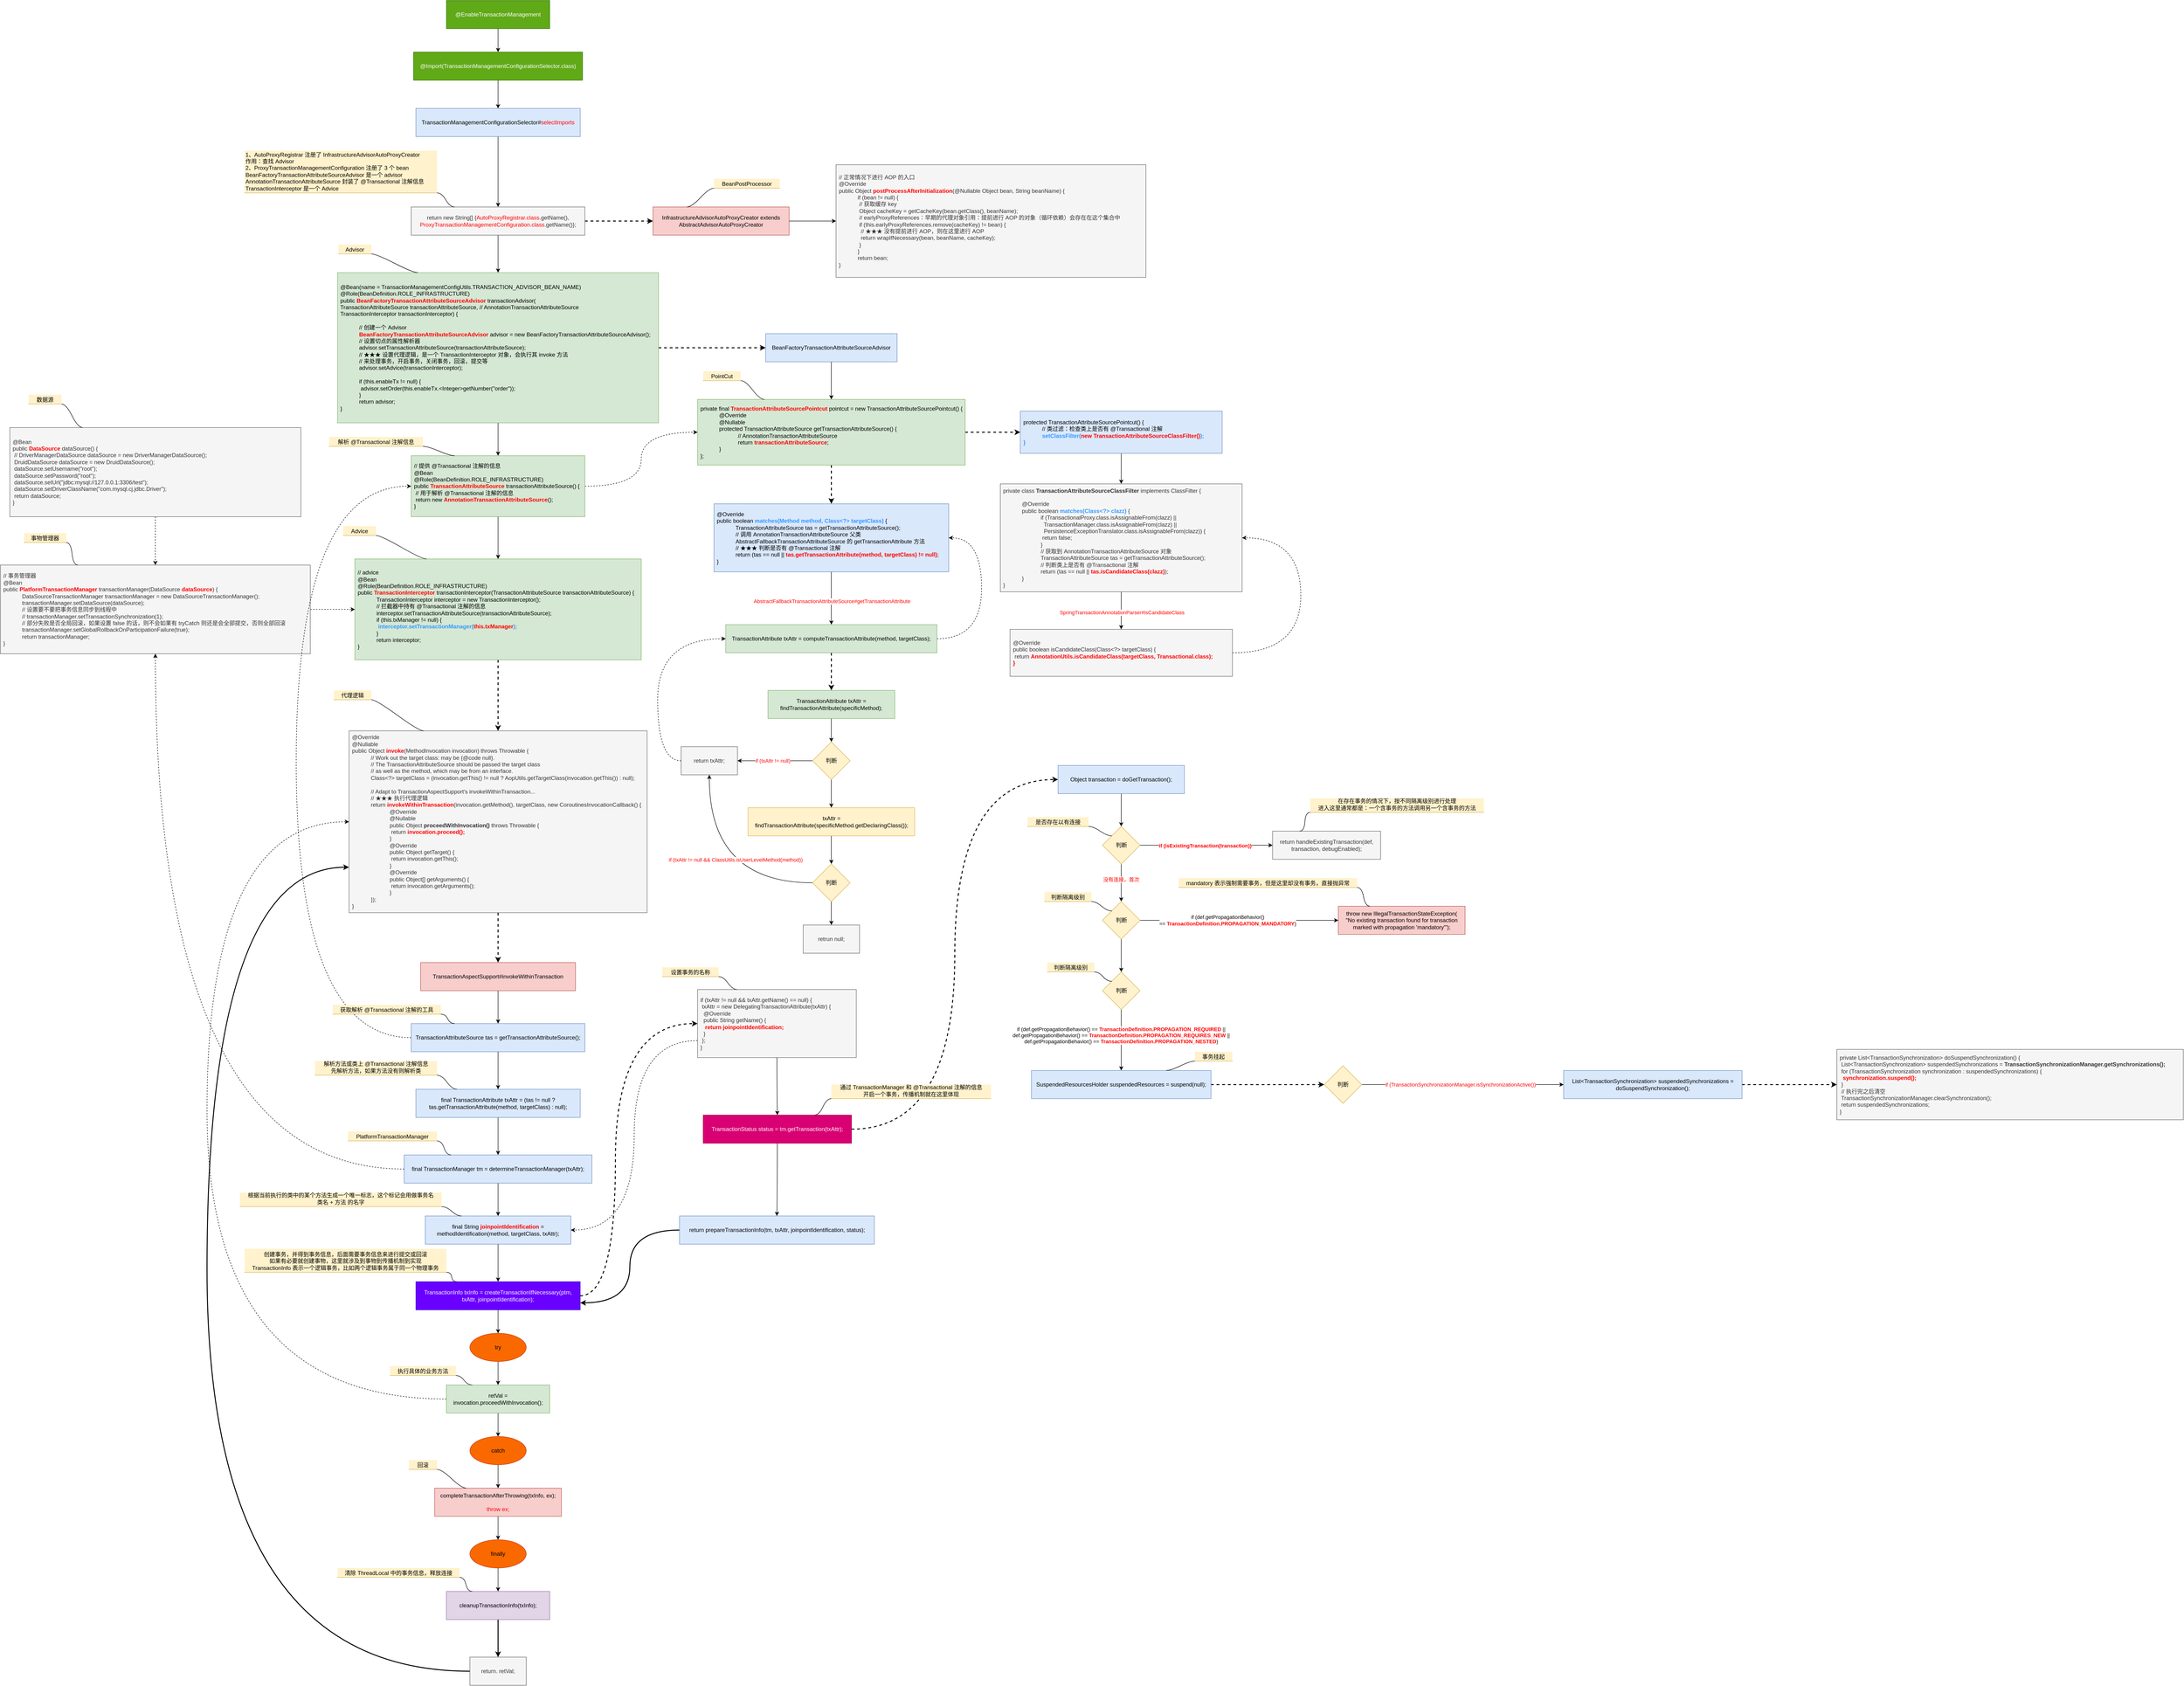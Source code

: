 <mxfile version="17.2.4" type="github">
  <diagram id="kz3dH1U2wMBaOtRKHvNg" name="Page-1">
    <mxGraphModel dx="2408" dy="987" grid="1" gridSize="10" guides="1" tooltips="1" connect="1" arrows="1" fold="1" page="1" pageScale="1" pageWidth="827" pageHeight="1169" math="0" shadow="0">
      <root>
        <mxCell id="0" />
        <mxCell id="1" parent="0" />
        <mxCell id="h3sMWkzl3CLincA4zuW1-3" value="" style="edgeStyle=orthogonalEdgeStyle;rounded=0;orthogonalLoop=1;jettySize=auto;html=1;curved=1;" parent="1" source="h3sMWkzl3CLincA4zuW1-1" target="h3sMWkzl3CLincA4zuW1-2" edge="1">
          <mxGeometry relative="1" as="geometry" />
        </mxCell>
        <mxCell id="h3sMWkzl3CLincA4zuW1-1" value="@EnableTransactionManagement" style="rounded=0;whiteSpace=wrap;html=1;fillColor=#60a917;strokeColor=#2D7600;fontColor=#ffffff;" parent="1" vertex="1">
          <mxGeometry x="280" y="40" width="220" height="60" as="geometry" />
        </mxCell>
        <mxCell id="h3sMWkzl3CLincA4zuW1-5" value="" style="edgeStyle=orthogonalEdgeStyle;curved=1;rounded=0;orthogonalLoop=1;jettySize=auto;html=1;" parent="1" source="h3sMWkzl3CLincA4zuW1-2" target="h3sMWkzl3CLincA4zuW1-4" edge="1">
          <mxGeometry relative="1" as="geometry" />
        </mxCell>
        <mxCell id="h3sMWkzl3CLincA4zuW1-2" value="@Import(TransactionManagementConfigurationSelector.class)" style="whiteSpace=wrap;html=1;fillColor=#60a917;strokeColor=#2D7600;fontColor=#ffffff;rounded=0;" parent="1" vertex="1">
          <mxGeometry x="210" y="150" width="360" height="60" as="geometry" />
        </mxCell>
        <mxCell id="h3sMWkzl3CLincA4zuW1-7" value="" style="edgeStyle=orthogonalEdgeStyle;curved=1;rounded=0;orthogonalLoop=1;jettySize=auto;html=1;fontColor=#FF0000;" parent="1" source="h3sMWkzl3CLincA4zuW1-4" target="h3sMWkzl3CLincA4zuW1-6" edge="1">
          <mxGeometry relative="1" as="geometry" />
        </mxCell>
        <mxCell id="h3sMWkzl3CLincA4zuW1-4" value="TransactionManagementConfigurationSelector#&lt;font color=&quot;#ff0000&quot;&gt;selectImports&lt;/font&gt;" style="whiteSpace=wrap;html=1;rounded=0;fillColor=#dae8fc;strokeColor=#6c8ebf;" parent="1" vertex="1">
          <mxGeometry x="215" y="270" width="350" height="60" as="geometry" />
        </mxCell>
        <mxCell id="h3sMWkzl3CLincA4zuW1-13" value="" style="edgeStyle=orthogonalEdgeStyle;curved=1;rounded=0;orthogonalLoop=1;jettySize=auto;html=1;fontColor=#FF0000;" parent="1" source="h3sMWkzl3CLincA4zuW1-6" target="h3sMWkzl3CLincA4zuW1-12" edge="1">
          <mxGeometry relative="1" as="geometry" />
        </mxCell>
        <mxCell id="4VrhSYovmqzg8rR9ZFnU-49" value="" style="edgeStyle=orthogonalEdgeStyle;curved=1;rounded=0;orthogonalLoop=1;jettySize=auto;html=1;dashed=1;fontColor=#FF0000;strokeColor=#000000;strokeWidth=2;entryX=0;entryY=0.5;entryDx=0;entryDy=0;" edge="1" parent="1" source="h3sMWkzl3CLincA4zuW1-6" target="4VrhSYovmqzg8rR9ZFnU-48">
          <mxGeometry relative="1" as="geometry" />
        </mxCell>
        <mxCell id="h3sMWkzl3CLincA4zuW1-6" value="&lt;div&gt;return new String[] {&lt;font color=&quot;#ff0000&quot;&gt;AutoProxyRegistrar.class&lt;/font&gt;.getName(),&lt;/div&gt;&lt;div&gt;&lt;span&gt;      &lt;/span&gt;&lt;font color=&quot;#ff0000&quot;&gt;ProxyTransactionManagementConfiguration.class&lt;/font&gt;.getName()};&lt;/div&gt;" style="whiteSpace=wrap;html=1;fillColor=#f5f5f5;strokeColor=#666666;rounded=0;fontColor=#333333;" parent="1" vertex="1">
          <mxGeometry x="205" y="480" width="370" height="60" as="geometry" />
        </mxCell>
        <mxCell id="h3sMWkzl3CLincA4zuW1-8" value="1、AutoProxyRegistrar 注册了&amp;nbsp;InfrastructureAdvisorAutoProxyCreator&lt;br&gt;作用：查找 Advisor&lt;br&gt;2、ProxyTransactionManagementConfiguration 注册了 3 个 bean&lt;br&gt;BeanFactoryTransactionAttributeSourceAdvisor 是一个 advisor&lt;br&gt;AnnotationTransactionAttributeSource 封装了 @Transactional 注解信息&lt;br&gt;TransactionInterceptor 是一个 Advice" style="whiteSpace=wrap;html=1;shape=partialRectangle;top=0;left=0;bottom=1;right=0;points=[[0,1],[1,1]];fillColor=#fff2cc;align=left;verticalAlign=bottom;routingCenterY=0.5;snapToPoint=1;recursiveResize=0;autosize=1;treeFolding=1;treeMoving=1;newEdgeStyle={&quot;edgeStyle&quot;:&quot;entityRelationEdgeStyle&quot;,&quot;startArrow&quot;:&quot;none&quot;,&quot;endArrow&quot;:&quot;none&quot;,&quot;segment&quot;:10,&quot;curved&quot;:1};strokeColor=#d6b656;" parent="1" vertex="1">
          <mxGeometry x="-150" y="360" width="410" height="90" as="geometry" />
        </mxCell>
        <mxCell id="h3sMWkzl3CLincA4zuW1-9" value="" style="edgeStyle=entityRelationEdgeStyle;startArrow=none;endArrow=none;segment=10;curved=1;rounded=0;fontColor=#000000;exitX=0.25;exitY=0;exitDx=0;exitDy=0;" parent="1" source="h3sMWkzl3CLincA4zuW1-6" target="h3sMWkzl3CLincA4zuW1-8" edge="1">
          <mxGeometry relative="1" as="geometry">
            <mxPoint x="60" y="400" as="sourcePoint" />
          </mxGeometry>
        </mxCell>
        <mxCell id="h3sMWkzl3CLincA4zuW1-15" value="" style="edgeStyle=orthogonalEdgeStyle;curved=1;rounded=0;orthogonalLoop=1;jettySize=auto;html=1;fontColor=#FF0000;" parent="1" source="h3sMWkzl3CLincA4zuW1-12" target="h3sMWkzl3CLincA4zuW1-14" edge="1">
          <mxGeometry relative="1" as="geometry" />
        </mxCell>
        <mxCell id="h3sMWkzl3CLincA4zuW1-25" value="" style="edgeStyle=orthogonalEdgeStyle;curved=1;rounded=0;orthogonalLoop=1;jettySize=auto;html=1;fontColor=#FF0000;dashed=1;strokeWidth=2;" parent="1" source="h3sMWkzl3CLincA4zuW1-12" target="h3sMWkzl3CLincA4zuW1-24" edge="1">
          <mxGeometry relative="1" as="geometry" />
        </mxCell>
        <mxCell id="h3sMWkzl3CLincA4zuW1-12" value="&lt;div&gt;@Bean(name = TransactionManagementConfigUtils.TRANSACTION_ADVISOR_BEAN_NAME)&lt;/div&gt;&lt;div&gt;&lt;span&gt; &lt;/span&gt;@Role(BeanDefinition.ROLE_INFRASTRUCTURE)&lt;/div&gt;&lt;div&gt;&lt;span&gt; &lt;/span&gt;public &lt;b&gt;&lt;font color=&quot;#ff0000&quot;&gt;BeanFactoryTransactionAttributeSourceAdvisor&lt;/font&gt;&lt;/b&gt; transactionAdvisor(&lt;/div&gt;&lt;div&gt;&lt;span&gt;   &lt;/span&gt;TransactionAttributeSource transactionAttributeSource, // AnnotationTransactionAttributeSource&lt;/div&gt;&lt;div&gt;&lt;span&gt;   &lt;/span&gt;TransactionInterceptor transactionInterceptor) {&lt;/div&gt;&lt;div&gt;&lt;br&gt;&lt;/div&gt;&lt;blockquote style=&quot;margin: 0 0 0 40px ; border: none ; padding: 0px&quot;&gt;&lt;div&gt;// 创建一个 Advisor&lt;/div&gt;&lt;div&gt;&lt;b&gt;&lt;font color=&quot;#ff0000&quot;&gt;BeanFactoryTransactionAttributeSourceAdvisor&lt;/font&gt;&lt;/b&gt; advisor = new BeanFactoryTransactionAttributeSourceAdvisor();&lt;/div&gt;&lt;div&gt;// 设置切点的属性解析器&lt;/div&gt;&lt;div&gt;advisor.setTransactionAttributeSource(transactionAttributeSource);&lt;/div&gt;&lt;div&gt;// ★★★ 设置代理逻辑，是一个 TransactionInterceptor 对象，会执行其 invoke 方法&lt;/div&gt;&lt;div&gt;// 来处理事务，开启事务，关闭事务，回滚，提交等&lt;/div&gt;&lt;div&gt;advisor.setAdvice(transactionInterceptor);&lt;/div&gt;&lt;div&gt;&lt;br&gt;&lt;/div&gt;&lt;div&gt;if (this.enableTx != null) {&lt;/div&gt;&lt;div&gt;&lt;span style=&quot;white-space: pre&quot;&gt; &lt;/span&gt;advisor.setOrder(this.enableTx.&amp;lt;Integer&amp;gt;getNumber(&quot;order&quot;));&lt;/div&gt;&lt;div&gt;}&lt;/div&gt;&lt;div&gt;return advisor;&lt;/div&gt;&lt;/blockquote&gt;&lt;div&gt;&lt;span&gt; &lt;/span&gt;}&lt;/div&gt;" style="whiteSpace=wrap;html=1;fillColor=#d5e8d4;strokeColor=#82b366;rounded=0;align=left;spacing=6;" parent="1" vertex="1">
          <mxGeometry x="48.13" y="620" width="683.75" height="320" as="geometry" />
        </mxCell>
        <mxCell id="h3sMWkzl3CLincA4zuW1-17" value="" style="edgeStyle=orthogonalEdgeStyle;curved=1;rounded=0;orthogonalLoop=1;jettySize=auto;html=1;fontColor=#FF0000;" parent="1" source="h3sMWkzl3CLincA4zuW1-14" target="h3sMWkzl3CLincA4zuW1-16" edge="1">
          <mxGeometry relative="1" as="geometry" />
        </mxCell>
        <mxCell id="h3sMWkzl3CLincA4zuW1-30" style="edgeStyle=orthogonalEdgeStyle;curved=1;rounded=0;orthogonalLoop=1;jettySize=auto;html=1;exitX=1;exitY=0.5;exitDx=0;exitDy=0;entryX=0;entryY=0.5;entryDx=0;entryDy=0;fontColor=#FF0000;strokeWidth=1;dashed=1;" parent="1" source="h3sMWkzl3CLincA4zuW1-14" target="h3sMWkzl3CLincA4zuW1-26" edge="1">
          <mxGeometry relative="1" as="geometry" />
        </mxCell>
        <mxCell id="h3sMWkzl3CLincA4zuW1-14" value="&lt;div&gt;// 提供 @Transactional 注解的信息&lt;/div&gt;&lt;div&gt;&lt;span&gt; &lt;/span&gt;@Bean&lt;/div&gt;&lt;div&gt;&lt;span&gt; &lt;/span&gt;@Role(BeanDefinition.ROLE_INFRASTRUCTURE)&lt;/div&gt;&lt;div&gt;&lt;span&gt; &lt;/span&gt;public &lt;b&gt;&lt;font color=&quot;#ff0000&quot;&gt;TransactionAttributeSource&lt;/font&gt;&lt;/b&gt; transactionAttributeSource() {&lt;/div&gt;&lt;div&gt;&lt;span&gt;  &lt;/span&gt;&lt;span style=&quot;white-space: pre&quot;&gt; &lt;/span&gt;// 用于解析 @Transactional 注解的信息&lt;/div&gt;&lt;div&gt;&lt;span&gt;  &lt;/span&gt;&lt;span style=&quot;white-space: pre&quot;&gt; &lt;/span&gt;return new &lt;font color=&quot;#ff0000&quot;&gt;&lt;b&gt;AnnotationTransactionAttributeSource&lt;/b&gt;&lt;/font&gt;();&lt;/div&gt;&lt;div&gt;&lt;span&gt; &lt;/span&gt;}&lt;/div&gt;" style="whiteSpace=wrap;html=1;align=left;fillColor=#d5e8d4;strokeColor=#82b366;rounded=0;spacing=6;" parent="1" vertex="1">
          <mxGeometry x="205" y="1010" width="370" height="130" as="geometry" />
        </mxCell>
        <mxCell id="4VrhSYovmqzg8rR9ZFnU-47" value="" style="edgeStyle=orthogonalEdgeStyle;curved=1;rounded=0;orthogonalLoop=1;jettySize=auto;html=1;dashed=1;fontColor=#FF0000;strokeColor=#000000;strokeWidth=2;" edge="1" parent="1" source="h3sMWkzl3CLincA4zuW1-16" target="4VrhSYovmqzg8rR9ZFnU-46">
          <mxGeometry relative="1" as="geometry" />
        </mxCell>
        <mxCell id="h3sMWkzl3CLincA4zuW1-16" value="&lt;div&gt;// advice&lt;/div&gt;&lt;div&gt;&lt;span&gt; &lt;/span&gt;@Bean&lt;/div&gt;&lt;div&gt;&lt;span&gt; &lt;/span&gt;@Role(BeanDefinition.ROLE_INFRASTRUCTURE)&lt;/div&gt;&lt;div&gt;&lt;span&gt; &lt;/span&gt;public &lt;b&gt;&lt;font color=&quot;#ff0000&quot;&gt;TransactionInterceptor&lt;/font&gt;&lt;/b&gt; transactionInterceptor(TransactionAttributeSource transactionAttributeSource) {&lt;/div&gt;&lt;blockquote style=&quot;margin: 0 0 0 40px ; border: none ; padding: 0px&quot;&gt;&lt;div&gt;TransactionInterceptor interceptor = new TransactionInterceptor();&lt;/div&gt;&lt;div&gt;// 拦截器中持有 @Transactional 注解的信息&lt;/div&gt;&lt;div&gt;interceptor.setTransactionAttributeSource(transactionAttributeSource);&lt;/div&gt;&lt;div&gt;if (this.txManager != null) {&lt;/div&gt;&lt;div&gt;&lt;span style=&quot;white-space: pre&quot;&gt;	&lt;/span&gt;&lt;b&gt;&lt;font color=&quot;#3399ff&quot;&gt;interceptor.setTransactionManager(&lt;/font&gt;&lt;font color=&quot;#ff0000&quot;&gt;this.txManager&lt;/font&gt;&lt;font color=&quot;#3399ff&quot;&gt;);&lt;/font&gt;&lt;/b&gt;&lt;/div&gt;&lt;div&gt;}&lt;/div&gt;&lt;div&gt;return interceptor;&lt;/div&gt;&lt;/blockquote&gt;&lt;div&gt;&lt;span&gt; &lt;/span&gt;}&lt;/div&gt;" style="whiteSpace=wrap;html=1;align=left;fillColor=#d5e8d4;strokeColor=#82b366;rounded=0;spacing=6;" parent="1" vertex="1">
          <mxGeometry x="85" y="1230" width="610" height="215" as="geometry" />
        </mxCell>
        <mxCell id="h3sMWkzl3CLincA4zuW1-18" value="Advisor" style="whiteSpace=wrap;html=1;shape=partialRectangle;top=0;left=0;bottom=1;right=0;points=[[0,1],[1,1]];fillColor=#fff2cc;align=center;verticalAlign=bottom;routingCenterY=0.5;snapToPoint=1;recursiveResize=0;autosize=1;treeFolding=1;treeMoving=1;newEdgeStyle={&quot;edgeStyle&quot;:&quot;entityRelationEdgeStyle&quot;,&quot;startArrow&quot;:&quot;none&quot;,&quot;endArrow&quot;:&quot;none&quot;,&quot;segment&quot;:10,&quot;curved&quot;:1};strokeColor=#d6b656;" parent="1" vertex="1">
          <mxGeometry x="50" y="560" width="70" height="20" as="geometry" />
        </mxCell>
        <mxCell id="h3sMWkzl3CLincA4zuW1-19" value="" style="edgeStyle=entityRelationEdgeStyle;startArrow=none;endArrow=none;segment=10;curved=1;rounded=0;fontColor=#000000;exitX=0.25;exitY=0;exitDx=0;exitDy=0;" parent="1" source="h3sMWkzl3CLincA4zuW1-12" target="h3sMWkzl3CLincA4zuW1-18" edge="1">
          <mxGeometry relative="1" as="geometry">
            <mxPoint x="-70" y="585" as="sourcePoint" />
          </mxGeometry>
        </mxCell>
        <mxCell id="h3sMWkzl3CLincA4zuW1-20" value="Advice" style="whiteSpace=wrap;html=1;shape=partialRectangle;top=0;left=0;bottom=1;right=0;points=[[0,1],[1,1]];fillColor=#fff2cc;align=center;verticalAlign=bottom;routingCenterY=0.5;snapToPoint=1;recursiveResize=0;autosize=1;treeFolding=1;treeMoving=1;newEdgeStyle={&quot;edgeStyle&quot;:&quot;entityRelationEdgeStyle&quot;,&quot;startArrow&quot;:&quot;none&quot;,&quot;endArrow&quot;:&quot;none&quot;,&quot;segment&quot;:10,&quot;curved&quot;:1};strokeColor=#d6b656;" parent="1" vertex="1">
          <mxGeometry x="60" y="1160" width="70" height="20" as="geometry" />
        </mxCell>
        <mxCell id="h3sMWkzl3CLincA4zuW1-21" value="" style="edgeStyle=entityRelationEdgeStyle;startArrow=none;endArrow=none;segment=10;curved=1;rounded=0;fontColor=#000000;exitX=0.25;exitY=0;exitDx=0;exitDy=0;" parent="1" source="h3sMWkzl3CLincA4zuW1-16" target="h3sMWkzl3CLincA4zuW1-20" edge="1">
          <mxGeometry relative="1" as="geometry">
            <mxPoint x="10" y="1180" as="sourcePoint" />
          </mxGeometry>
        </mxCell>
        <mxCell id="h3sMWkzl3CLincA4zuW1-22" value="解析 @Transactional 注解信息" style="whiteSpace=wrap;html=1;shape=partialRectangle;top=0;left=0;bottom=1;right=0;points=[[0,1],[1,1]];fillColor=#fff2cc;align=center;verticalAlign=bottom;routingCenterY=0.5;snapToPoint=1;recursiveResize=0;autosize=1;treeFolding=1;treeMoving=1;newEdgeStyle={&quot;edgeStyle&quot;:&quot;entityRelationEdgeStyle&quot;,&quot;startArrow&quot;:&quot;none&quot;,&quot;endArrow&quot;:&quot;none&quot;,&quot;segment&quot;:10,&quot;curved&quot;:1};strokeColor=#d6b656;" parent="1" vertex="1">
          <mxGeometry x="30" y="970" width="200" height="20" as="geometry" />
        </mxCell>
        <mxCell id="h3sMWkzl3CLincA4zuW1-23" value="" style="edgeStyle=entityRelationEdgeStyle;startArrow=none;endArrow=none;segment=10;curved=1;rounded=0;fontColor=#000000;exitX=0.25;exitY=0;exitDx=0;exitDy=0;" parent="1" source="h3sMWkzl3CLincA4zuW1-14" target="h3sMWkzl3CLincA4zuW1-22" edge="1">
          <mxGeometry relative="1" as="geometry">
            <mxPoint x="50" y="1010" as="sourcePoint" />
          </mxGeometry>
        </mxCell>
        <mxCell id="h3sMWkzl3CLincA4zuW1-27" value="" style="edgeStyle=orthogonalEdgeStyle;curved=1;rounded=0;orthogonalLoop=1;jettySize=auto;html=1;fontColor=#FF0000;strokeWidth=1;" parent="1" source="h3sMWkzl3CLincA4zuW1-24" target="h3sMWkzl3CLincA4zuW1-26" edge="1">
          <mxGeometry relative="1" as="geometry" />
        </mxCell>
        <mxCell id="h3sMWkzl3CLincA4zuW1-24" value="&lt;span&gt;BeanFactoryTransactionAttributeSourceAdvisor&lt;/span&gt;" style="whiteSpace=wrap;html=1;align=center;fillColor=#dae8fc;strokeColor=#6c8ebf;rounded=0;spacing=5;" parent="1" vertex="1">
          <mxGeometry x="960" y="750" width="280" height="60" as="geometry" />
        </mxCell>
        <mxCell id="4VrhSYovmqzg8rR9ZFnU-2" value="" style="edgeStyle=orthogonalEdgeStyle;rounded=0;orthogonalLoop=1;jettySize=auto;html=1;curved=1;strokeWidth=2;dashed=1;" edge="1" parent="1" source="h3sMWkzl3CLincA4zuW1-26" target="4VrhSYovmqzg8rR9ZFnU-1">
          <mxGeometry relative="1" as="geometry" />
        </mxCell>
        <mxCell id="4VrhSYovmqzg8rR9ZFnU-6" value="" style="edgeStyle=orthogonalEdgeStyle;curved=1;rounded=0;orthogonalLoop=1;jettySize=auto;html=1;fontColor=#FF0000;strokeWidth=2;dashed=1;" edge="1" parent="1" source="h3sMWkzl3CLincA4zuW1-26" target="4VrhSYovmqzg8rR9ZFnU-5">
          <mxGeometry relative="1" as="geometry" />
        </mxCell>
        <mxCell id="h3sMWkzl3CLincA4zuW1-26" value="&lt;div&gt;private final &lt;b&gt;&lt;font color=&quot;#ff0000&quot;&gt;TransactionAttributeSourcePointcut&lt;/font&gt;&lt;/b&gt; pointcut = new TransactionAttributeSourcePointcut() {&lt;/div&gt;&lt;blockquote style=&quot;margin: 0 0 0 40px ; border: none ; padding: 0px&quot;&gt;&lt;div&gt;@Override&lt;/div&gt;&lt;div&gt;@Nullable&lt;/div&gt;&lt;div&gt;protected TransactionAttributeSource getTransactionAttributeSource() {&lt;/div&gt;&lt;/blockquote&gt;&lt;blockquote style=&quot;margin: 0 0 0 40px ; border: none ; padding: 0px&quot;&gt;&lt;blockquote style=&quot;margin: 0 0 0 40px ; border: none ; padding: 0px&quot;&gt;&lt;div&gt;// AnnotationTransactionAttributeSource&lt;/div&gt;&lt;/blockquote&gt;&lt;blockquote style=&quot;margin: 0 0 0 40px ; border: none ; padding: 0px&quot;&gt;&lt;div&gt;return &lt;b&gt;&lt;font color=&quot;#ff0000&quot;&gt;transactionAttributeSource&lt;/font&gt;&lt;/b&gt;;&lt;/div&gt;&lt;/blockquote&gt;&lt;/blockquote&gt;&lt;blockquote style=&quot;margin: 0 0 0 40px ; border: none ; padding: 0px&quot;&gt;&lt;div&gt;}&lt;/div&gt;&lt;/blockquote&gt;&lt;div&gt;&lt;span&gt; &lt;/span&gt;};&lt;/div&gt;" style="whiteSpace=wrap;html=1;fillColor=#d5e8d4;strokeColor=#82b366;rounded=0;spacing=6;align=left;" parent="1" vertex="1">
          <mxGeometry x="815" y="890" width="570" height="140" as="geometry" />
        </mxCell>
        <mxCell id="h3sMWkzl3CLincA4zuW1-28" value="PointCut" style="whiteSpace=wrap;html=1;shape=partialRectangle;top=0;left=0;bottom=1;right=0;points=[[0,1],[1,1]];fillColor=#fff2cc;align=center;verticalAlign=bottom;routingCenterY=0.5;snapToPoint=1;recursiveResize=0;autosize=1;treeFolding=1;treeMoving=1;newEdgeStyle={&quot;edgeStyle&quot;:&quot;entityRelationEdgeStyle&quot;,&quot;startArrow&quot;:&quot;none&quot;,&quot;endArrow&quot;:&quot;none&quot;,&quot;segment&quot;:10,&quot;curved&quot;:1};strokeColor=#d6b656;" parent="1" vertex="1">
          <mxGeometry x="827" y="830" width="80" height="20" as="geometry" />
        </mxCell>
        <mxCell id="h3sMWkzl3CLincA4zuW1-29" value="" style="edgeStyle=entityRelationEdgeStyle;startArrow=none;endArrow=none;segment=10;curved=1;rounded=0;fontColor=#000000;strokeWidth=1;exitX=0.25;exitY=0;exitDx=0;exitDy=0;" parent="1" source="h3sMWkzl3CLincA4zuW1-26" target="h3sMWkzl3CLincA4zuW1-28" edge="1">
          <mxGeometry relative="1" as="geometry">
            <mxPoint x="904.5" y="880" as="sourcePoint" />
          </mxGeometry>
        </mxCell>
        <mxCell id="4VrhSYovmqzg8rR9ZFnU-4" value="" style="edgeStyle=orthogonalEdgeStyle;curved=1;rounded=0;orthogonalLoop=1;jettySize=auto;html=1;fontColor=#3399FF;" edge="1" parent="1" source="4VrhSYovmqzg8rR9ZFnU-1" target="4VrhSYovmqzg8rR9ZFnU-3">
          <mxGeometry relative="1" as="geometry" />
        </mxCell>
        <mxCell id="4VrhSYovmqzg8rR9ZFnU-1" value="&lt;div&gt;protected TransactionAttributeSourcePointcut() {&lt;/div&gt;&lt;blockquote style=&quot;margin: 0 0 0 40px ; border: none ; padding: 0px&quot;&gt;&lt;div&gt;// 类过滤：检查类上是否有 @Transactional 注解&lt;/div&gt;&lt;div&gt;&lt;b&gt;&lt;font color=&quot;#3399ff&quot;&gt;setClassFilter(&lt;/font&gt;&lt;font color=&quot;#ff0000&quot;&gt;new TransactionAttributeSourceClassFilter()&lt;/font&gt;&lt;font color=&quot;#3399ff&quot;&gt;);&lt;/font&gt;&lt;/b&gt;&lt;/div&gt;&lt;/blockquote&gt;&lt;div&gt;&lt;b&gt;&lt;font color=&quot;#3399ff&quot;&gt;&lt;span&gt;	&lt;/span&gt;}&lt;/font&gt;&lt;/b&gt;&lt;/div&gt;" style="whiteSpace=wrap;html=1;align=left;fillColor=#dae8fc;strokeColor=#6c8ebf;rounded=0;spacing=6;" vertex="1" parent="1">
          <mxGeometry x="1502.5" y="915" width="430" height="90" as="geometry" />
        </mxCell>
        <mxCell id="4VrhSYovmqzg8rR9ZFnU-10" value="" style="edgeStyle=orthogonalEdgeStyle;curved=1;rounded=0;orthogonalLoop=1;jettySize=auto;html=1;fontColor=#000000;" edge="1" parent="1" source="4VrhSYovmqzg8rR9ZFnU-3" target="4VrhSYovmqzg8rR9ZFnU-9">
          <mxGeometry relative="1" as="geometry" />
        </mxCell>
        <mxCell id="4VrhSYovmqzg8rR9ZFnU-11" value="&lt;font color=&quot;#ff0000&quot;&gt;SpringTransactionAnnotationParser#isCandidateClass&lt;/font&gt;" style="edgeLabel;html=1;align=center;verticalAlign=middle;resizable=0;points=[];fontColor=#000000;" vertex="1" connectable="0" parent="4VrhSYovmqzg8rR9ZFnU-10">
          <mxGeometry x="0.091" y="1" relative="1" as="geometry">
            <mxPoint as="offset" />
          </mxGeometry>
        </mxCell>
        <mxCell id="4VrhSYovmqzg8rR9ZFnU-3" value="&lt;div&gt;private class &lt;b&gt;TransactionAttributeSourceClassFilter&lt;/b&gt; implements ClassFilter {&lt;/div&gt;&lt;div&gt;&lt;br&gt;&lt;/div&gt;&lt;blockquote style=&quot;margin: 0 0 0 40px ; border: none ; padding: 0px&quot;&gt;&lt;div&gt;@Override&lt;/div&gt;&lt;div&gt;public boolean &lt;b&gt;&lt;font color=&quot;#3399ff&quot;&gt;matches(Class&amp;lt;?&amp;gt; clazz)&lt;/font&gt;&lt;/b&gt; {&lt;/div&gt;&lt;/blockquote&gt;&lt;blockquote style=&quot;margin: 0 0 0 40px ; border: none ; padding: 0px&quot;&gt;&lt;blockquote style=&quot;margin: 0 0 0 40px ; border: none ; padding: 0px&quot;&gt;&lt;div&gt;if (TransactionalProxy.class.isAssignableFrom(clazz) ||&amp;nbsp;&lt;/div&gt;&lt;div&gt;&lt;span&gt;&lt;span style=&quot;white-space: pre&quot;&gt;	&lt;/span&gt;&lt;span style=&quot;white-space: pre&quot;&gt;	&lt;/span&gt;TransactionManager.class.isAssignableFrom(clazz) ||&amp;nbsp;&lt;/span&gt;&lt;/div&gt;&lt;div&gt;&lt;span&gt;&lt;span style=&quot;white-space: pre&quot;&gt;	&lt;/span&gt;&lt;span style=&quot;white-space: pre&quot;&gt;	&lt;/span&gt;PersistenceExceptionTranslator.class.isAssignableFrom(clazz)) {&lt;/span&gt;&lt;/div&gt;&lt;/blockquote&gt;&lt;blockquote style=&quot;margin: 0 0 0 40px ; border: none ; padding: 0px&quot;&gt;&lt;div&gt;&lt;span style=&quot;white-space: pre&quot;&gt;	&lt;/span&gt;return false;&lt;/div&gt;&lt;/blockquote&gt;&lt;blockquote style=&quot;margin: 0 0 0 40px ; border: none ; padding: 0px&quot;&gt;&lt;div&gt;}&lt;/div&gt;&lt;/blockquote&gt;&lt;blockquote style=&quot;margin: 0 0 0 40px ; border: none ; padding: 0px&quot;&gt;&lt;div&gt;// 获取到 AnnotationTransactionAttributeSource 对象&lt;/div&gt;&lt;/blockquote&gt;&lt;blockquote style=&quot;margin: 0 0 0 40px ; border: none ; padding: 0px&quot;&gt;&lt;div&gt;TransactionAttributeSource tas = getTransactionAttributeSource();&lt;/div&gt;&lt;/blockquote&gt;&lt;blockquote style=&quot;margin: 0 0 0 40px ; border: none ; padding: 0px&quot;&gt;&lt;div&gt;// 判断类上是否有 @Transactional 注解&lt;/div&gt;&lt;/blockquote&gt;&lt;blockquote style=&quot;margin: 0 0 0 40px ; border: none ; padding: 0px&quot;&gt;&lt;div&gt;return (tas == null || &lt;b&gt;&lt;font color=&quot;#ff0000&quot;&gt;tas.isCandidateClass(clazz)&lt;/font&gt;&lt;/b&gt;);&lt;/div&gt;&lt;/blockquote&gt;&lt;/blockquote&gt;&lt;blockquote style=&quot;margin: 0 0 0 40px ; border: none ; padding: 0px&quot;&gt;&lt;div&gt;}&lt;/div&gt;&lt;/blockquote&gt;&lt;div&gt;&lt;span&gt;	&lt;/span&gt;}&lt;/div&gt;" style="whiteSpace=wrap;html=1;align=left;fillColor=#f5f5f5;strokeColor=#666666;rounded=0;spacing=6;fontColor=#333333;" vertex="1" parent="1">
          <mxGeometry x="1460" y="1070" width="515" height="230" as="geometry" />
        </mxCell>
        <mxCell id="4VrhSYovmqzg8rR9ZFnU-8" value="" style="edgeStyle=orthogonalEdgeStyle;curved=1;rounded=0;orthogonalLoop=1;jettySize=auto;html=1;fontColor=#000000;" edge="1" parent="1" source="4VrhSYovmqzg8rR9ZFnU-5" target="4VrhSYovmqzg8rR9ZFnU-7">
          <mxGeometry relative="1" as="geometry" />
        </mxCell>
        <mxCell id="4VrhSYovmqzg8rR9ZFnU-12" value="&lt;font color=&quot;#ff0000&quot;&gt;AbstractFallbackTransactionAttributeSource#getTransactionAttribute&lt;/font&gt;" style="edgeLabel;html=1;align=center;verticalAlign=middle;resizable=0;points=[];fontColor=#FFFF66;" vertex="1" connectable="0" parent="4VrhSYovmqzg8rR9ZFnU-8">
          <mxGeometry x="0.086" y="1" relative="1" as="geometry">
            <mxPoint y="1" as="offset" />
          </mxGeometry>
        </mxCell>
        <mxCell id="4VrhSYovmqzg8rR9ZFnU-5" value="&lt;div&gt;@Override&lt;/div&gt;&lt;div&gt;&lt;span&gt;	&lt;/span&gt;public boolean &lt;b&gt;&lt;font color=&quot;#3399ff&quot;&gt;matches(Method method, Class&amp;lt;?&amp;gt; targetClass) &lt;/font&gt;&lt;/b&gt;{&lt;/div&gt;&lt;blockquote style=&quot;margin: 0 0 0 40px ; border: none ; padding: 0px&quot;&gt;&lt;div&gt;TransactionAttributeSource tas = getTransactionAttributeSource();&lt;/div&gt;&lt;div&gt;// 调用 AnnotationTransactionAttributeSource 父类 AbstractFallbackTransactionAttributeSource 的 getTransactionAttribute 方法&lt;/div&gt;&lt;div&gt;// ★★★ 判断是否有 @Transactional 注解&lt;/div&gt;&lt;div&gt;return (tas == null || &lt;b&gt;&lt;font color=&quot;#ff0000&quot;&gt;tas.getTransactionAttribute(method, targetClass) != null)&lt;/font&gt;&lt;/b&gt;;&lt;/div&gt;&lt;/blockquote&gt;&lt;div&gt;&lt;span&gt;	&lt;/span&gt;}&lt;/div&gt;" style="whiteSpace=wrap;html=1;align=left;fillColor=#dae8fc;strokeColor=#6c8ebf;rounded=0;spacing=6;" vertex="1" parent="1">
          <mxGeometry x="850" y="1112.5" width="500" height="145" as="geometry" />
        </mxCell>
        <mxCell id="4VrhSYovmqzg8rR9ZFnU-14" value="" style="edgeStyle=orthogonalEdgeStyle;curved=1;rounded=0;orthogonalLoop=1;jettySize=auto;html=1;dashed=1;fontColor=#FF0000;strokeWidth=2;" edge="1" parent="1" source="4VrhSYovmqzg8rR9ZFnU-7" target="4VrhSYovmqzg8rR9ZFnU-13">
          <mxGeometry relative="1" as="geometry" />
        </mxCell>
        <mxCell id="4VrhSYovmqzg8rR9ZFnU-33" style="edgeStyle=orthogonalEdgeStyle;curved=1;rounded=0;orthogonalLoop=1;jettySize=auto;html=1;exitX=1;exitY=0.5;exitDx=0;exitDy=0;entryX=1;entryY=0.5;entryDx=0;entryDy=0;fontColor=#FF0000;strokeWidth=1;dashed=1;" edge="1" parent="1" source="4VrhSYovmqzg8rR9ZFnU-7" target="4VrhSYovmqzg8rR9ZFnU-5">
          <mxGeometry relative="1" as="geometry">
            <Array as="points">
              <mxPoint x="1420" y="1400" />
              <mxPoint x="1420" y="1185" />
            </Array>
          </mxGeometry>
        </mxCell>
        <mxCell id="4VrhSYovmqzg8rR9ZFnU-7" value="TransactionAttribute txAttr = computeTransactionAttribute(method, targetClass);" style="whiteSpace=wrap;html=1;align=center;fillColor=#d5e8d4;strokeColor=#82b366;rounded=0;spacing=6;" vertex="1" parent="1">
          <mxGeometry x="875" y="1370" width="450" height="60" as="geometry" />
        </mxCell>
        <mxCell id="4VrhSYovmqzg8rR9ZFnU-36" style="edgeStyle=orthogonalEdgeStyle;curved=1;rounded=0;orthogonalLoop=1;jettySize=auto;html=1;exitX=1;exitY=0.5;exitDx=0;exitDy=0;entryX=1;entryY=0.5;entryDx=0;entryDy=0;dashed=1;fontColor=#FF0000;strokeColor=#000000;strokeWidth=1;" edge="1" parent="1" source="4VrhSYovmqzg8rR9ZFnU-9" target="4VrhSYovmqzg8rR9ZFnU-3">
          <mxGeometry relative="1" as="geometry">
            <Array as="points">
              <mxPoint x="2100" y="1430" />
              <mxPoint x="2100" y="1185" />
            </Array>
          </mxGeometry>
        </mxCell>
        <mxCell id="4VrhSYovmqzg8rR9ZFnU-9" value="&lt;div&gt;@Override&lt;/div&gt;&lt;div&gt;&lt;span&gt;	&lt;/span&gt;public boolean isCandidateClass(Class&amp;lt;?&amp;gt; targetClass) {&lt;/div&gt;&lt;div&gt;&lt;span&gt;		&lt;/span&gt;&lt;span style=&quot;white-space: pre&quot;&gt;	&lt;/span&gt;return &lt;b&gt;&lt;font color=&quot;#ff0000&quot;&gt;AnnotationUtils.isCandidateClass(targetClass, Transactional.class);&lt;/font&gt;&lt;/b&gt;&lt;/div&gt;&lt;div&gt;&lt;b&gt;&lt;font color=&quot;#ff0000&quot;&gt;&lt;span&gt;	&lt;/span&gt;}&lt;/font&gt;&lt;/b&gt;&lt;/div&gt;" style="whiteSpace=wrap;html=1;align=left;fillColor=#f5f5f5;strokeColor=#666666;rounded=0;spacing=6;fontColor=#333333;" vertex="1" parent="1">
          <mxGeometry x="1480.63" y="1380" width="473.75" height="100" as="geometry" />
        </mxCell>
        <mxCell id="4VrhSYovmqzg8rR9ZFnU-18" value="" style="edgeStyle=orthogonalEdgeStyle;curved=1;rounded=0;orthogonalLoop=1;jettySize=auto;html=1;fontColor=#FF0000;strokeWidth=1;" edge="1" parent="1" source="4VrhSYovmqzg8rR9ZFnU-13" target="4VrhSYovmqzg8rR9ZFnU-17">
          <mxGeometry relative="1" as="geometry" />
        </mxCell>
        <mxCell id="4VrhSYovmqzg8rR9ZFnU-13" value="TransactionAttribute txAttr = findTransactionAttribute(specificMethod);" style="whiteSpace=wrap;html=1;fillColor=#d5e8d4;strokeColor=#82b366;rounded=0;spacing=6;" vertex="1" parent="1">
          <mxGeometry x="965" y="1510" width="270" height="60" as="geometry" />
        </mxCell>
        <mxCell id="4VrhSYovmqzg8rR9ZFnU-20" value="" style="edgeStyle=orthogonalEdgeStyle;curved=1;rounded=0;orthogonalLoop=1;jettySize=auto;html=1;fontColor=#FF0000;strokeWidth=1;" edge="1" parent="1" source="4VrhSYovmqzg8rR9ZFnU-17" target="4VrhSYovmqzg8rR9ZFnU-19">
          <mxGeometry relative="1" as="geometry" />
        </mxCell>
        <mxCell id="4VrhSYovmqzg8rR9ZFnU-22" value="" style="edgeStyle=orthogonalEdgeStyle;curved=1;rounded=0;orthogonalLoop=1;jettySize=auto;html=1;fontColor=#FF0000;strokeWidth=1;" edge="1" parent="1" source="4VrhSYovmqzg8rR9ZFnU-17" target="4VrhSYovmqzg8rR9ZFnU-21">
          <mxGeometry relative="1" as="geometry" />
        </mxCell>
        <mxCell id="4VrhSYovmqzg8rR9ZFnU-23" value="if (txAttr != null)" style="edgeLabel;html=1;align=center;verticalAlign=middle;resizable=0;points=[];fontColor=#FF0000;" vertex="1" connectable="0" parent="4VrhSYovmqzg8rR9ZFnU-22">
          <mxGeometry x="0.068" relative="1" as="geometry">
            <mxPoint as="offset" />
          </mxGeometry>
        </mxCell>
        <mxCell id="4VrhSYovmqzg8rR9ZFnU-17" value="判断" style="rhombus;whiteSpace=wrap;html=1;fillColor=#fff2cc;strokeColor=#d6b656;rounded=0;spacing=6;" vertex="1" parent="1">
          <mxGeometry x="1060" y="1620" width="80" height="80" as="geometry" />
        </mxCell>
        <mxCell id="4VrhSYovmqzg8rR9ZFnU-26" value="" style="edgeStyle=orthogonalEdgeStyle;curved=1;rounded=0;orthogonalLoop=1;jettySize=auto;html=1;fontColor=#FF0000;strokeWidth=1;" edge="1" parent="1" source="4VrhSYovmqzg8rR9ZFnU-19" target="4VrhSYovmqzg8rR9ZFnU-25">
          <mxGeometry relative="1" as="geometry" />
        </mxCell>
        <mxCell id="4VrhSYovmqzg8rR9ZFnU-19" value="txAttr = findTransactionAttribute(specificMethod.getDeclaringClass());" style="whiteSpace=wrap;html=1;fillColor=#fff2cc;strokeColor=#d6b656;rounded=0;spacing=6;" vertex="1" parent="1">
          <mxGeometry x="922.5" y="1760" width="355" height="60" as="geometry" />
        </mxCell>
        <mxCell id="4VrhSYovmqzg8rR9ZFnU-35" style="edgeStyle=orthogonalEdgeStyle;curved=1;rounded=0;orthogonalLoop=1;jettySize=auto;html=1;exitX=0;exitY=0.5;exitDx=0;exitDy=0;entryX=0;entryY=0.5;entryDx=0;entryDy=0;fontColor=#FF0000;strokeWidth=1;dashed=1;" edge="1" parent="1" source="4VrhSYovmqzg8rR9ZFnU-21" target="4VrhSYovmqzg8rR9ZFnU-7">
          <mxGeometry relative="1" as="geometry">
            <Array as="points">
              <mxPoint x="730" y="1660" />
              <mxPoint x="730" y="1400" />
            </Array>
          </mxGeometry>
        </mxCell>
        <mxCell id="4VrhSYovmqzg8rR9ZFnU-21" value="return txAttr;" style="whiteSpace=wrap;html=1;fillColor=#f5f5f5;strokeColor=#666666;rounded=0;spacing=6;fontColor=#333333;" vertex="1" parent="1">
          <mxGeometry x="780" y="1630" width="120" height="60" as="geometry" />
        </mxCell>
        <mxCell id="4VrhSYovmqzg8rR9ZFnU-27" style="edgeStyle=orthogonalEdgeStyle;curved=1;rounded=0;orthogonalLoop=1;jettySize=auto;html=1;exitX=0;exitY=0.5;exitDx=0;exitDy=0;entryX=0.5;entryY=1;entryDx=0;entryDy=0;fontColor=#FF0000;strokeWidth=1;" edge="1" parent="1" source="4VrhSYovmqzg8rR9ZFnU-25" target="4VrhSYovmqzg8rR9ZFnU-21">
          <mxGeometry relative="1" as="geometry" />
        </mxCell>
        <mxCell id="4VrhSYovmqzg8rR9ZFnU-28" value="if (txAttr != null &amp;amp;&amp;amp; ClassUtils.isUserLevelMethod(method))" style="edgeLabel;html=1;align=center;verticalAlign=middle;resizable=0;points=[];fontColor=#FF0000;" vertex="1" connectable="0" parent="4VrhSYovmqzg8rR9ZFnU-27">
          <mxGeometry x="0.196" y="-56" relative="1" as="geometry">
            <mxPoint as="offset" />
          </mxGeometry>
        </mxCell>
        <mxCell id="4VrhSYovmqzg8rR9ZFnU-30" value="" style="edgeStyle=orthogonalEdgeStyle;curved=1;rounded=0;orthogonalLoop=1;jettySize=auto;html=1;fontColor=#FF0000;strokeWidth=1;" edge="1" parent="1" source="4VrhSYovmqzg8rR9ZFnU-25" target="4VrhSYovmqzg8rR9ZFnU-29">
          <mxGeometry relative="1" as="geometry" />
        </mxCell>
        <mxCell id="4VrhSYovmqzg8rR9ZFnU-25" value="&lt;span&gt;判断&lt;/span&gt;" style="rhombus;whiteSpace=wrap;html=1;fillColor=#fff2cc;strokeColor=#d6b656;rounded=0;spacing=6;" vertex="1" parent="1">
          <mxGeometry x="1060" y="1880" width="80" height="80" as="geometry" />
        </mxCell>
        <mxCell id="4VrhSYovmqzg8rR9ZFnU-29" value="retrun null;" style="whiteSpace=wrap;html=1;fillColor=#f5f5f5;strokeColor=#666666;rounded=0;spacing=6;fontColor=#333333;" vertex="1" parent="1">
          <mxGeometry x="1040" y="2010" width="120" height="60" as="geometry" />
        </mxCell>
        <mxCell id="4VrhSYovmqzg8rR9ZFnU-38" style="edgeStyle=orthogonalEdgeStyle;curved=1;rounded=0;orthogonalLoop=1;jettySize=auto;html=1;exitX=1;exitY=0.5;exitDx=0;exitDy=0;entryX=0;entryY=0.5;entryDx=0;entryDy=0;dashed=1;fontColor=#FF0000;strokeColor=#000000;strokeWidth=1;" edge="1" parent="1" source="4VrhSYovmqzg8rR9ZFnU-37" target="h3sMWkzl3CLincA4zuW1-16">
          <mxGeometry relative="1" as="geometry" />
        </mxCell>
        <mxCell id="4VrhSYovmqzg8rR9ZFnU-37" value="&lt;div&gt;// 事务管理器&lt;/div&gt;&lt;div&gt;&lt;span&gt;		&lt;/span&gt;@Bean&lt;/div&gt;&lt;div&gt;&lt;span&gt;		&lt;/span&gt;public &lt;b&gt;&lt;font color=&quot;#ff0000&quot;&gt;PlatformTransactionManager&lt;/font&gt;&lt;/b&gt; transactionManager(DataSource &lt;b&gt;&lt;font color=&quot;#ff0000&quot;&gt;dataSource&lt;/font&gt;&lt;/b&gt;) {&lt;/div&gt;&lt;blockquote style=&quot;margin: 0 0 0 40px ; border: none ; padding: 0px&quot;&gt;&lt;div&gt;DataSourceTransactionManager transactionManager = new DataSourceTransactionManager();&lt;/div&gt;transactionManager&lt;span&gt;.setDataSource(dataSource);&lt;/span&gt;&lt;div&gt;// 设置要不要把事务信息同步到线程中&lt;/div&gt;&lt;div&gt;// transactionManager.setTransactionSynchronization(1);&lt;/div&gt;&lt;div&gt;// 部分失败是否全局回滚，如果设置 false 的话，则不会如果有 tryCatch 则还是会全部提交，否则全部回滚&lt;/div&gt;transactionManager&lt;span&gt;.setGlobalRollbackOnParticipationFailure(true);&lt;/span&gt;&lt;div&gt;return transactionManager;&lt;/div&gt;&lt;/blockquote&gt;&lt;div&gt;&lt;span&gt;		&lt;/span&gt;}&lt;/div&gt;" style="rounded=0;whiteSpace=wrap;html=1;fontColor=#333333;align=left;spacing=6;fillColor=#f5f5f5;strokeColor=#666666;" vertex="1" parent="1">
          <mxGeometry x="-670" y="1243" width="660" height="189" as="geometry" />
        </mxCell>
        <mxCell id="4VrhSYovmqzg8rR9ZFnU-40" value="事物管理器" style="whiteSpace=wrap;html=1;shape=partialRectangle;top=0;left=0;bottom=1;right=0;points=[[0,1],[1,1]];fillColor=#fff2cc;align=center;verticalAlign=bottom;routingCenterY=0.5;snapToPoint=1;recursiveResize=0;autosize=1;treeFolding=1;treeMoving=1;newEdgeStyle={&quot;edgeStyle&quot;:&quot;entityRelationEdgeStyle&quot;,&quot;startArrow&quot;:&quot;none&quot;,&quot;endArrow&quot;:&quot;none&quot;,&quot;segment&quot;:10,&quot;curved&quot;:1};strokeColor=#d6b656;" vertex="1" parent="1">
          <mxGeometry x="-620" y="1175" width="90" height="20" as="geometry" />
        </mxCell>
        <mxCell id="4VrhSYovmqzg8rR9ZFnU-41" value="" style="edgeStyle=entityRelationEdgeStyle;startArrow=none;endArrow=none;segment=10;curved=1;rounded=0;fontColor=#000000;strokeColor=#000000;strokeWidth=1;exitX=0.25;exitY=0;exitDx=0;exitDy=0;" edge="1" target="4VrhSYovmqzg8rR9ZFnU-40" parent="1" source="4VrhSYovmqzg8rR9ZFnU-37">
          <mxGeometry relative="1" as="geometry">
            <mxPoint x="-520" y="1180" as="sourcePoint" />
          </mxGeometry>
        </mxCell>
        <mxCell id="4VrhSYovmqzg8rR9ZFnU-43" style="edgeStyle=orthogonalEdgeStyle;curved=1;rounded=0;orthogonalLoop=1;jettySize=auto;html=1;exitX=0.5;exitY=1;exitDx=0;exitDy=0;entryX=0.5;entryY=0;entryDx=0;entryDy=0;fontColor=#FF0000;strokeColor=#000000;strokeWidth=1;dashed=1;" edge="1" parent="1" source="4VrhSYovmqzg8rR9ZFnU-42" target="4VrhSYovmqzg8rR9ZFnU-37">
          <mxGeometry relative="1" as="geometry" />
        </mxCell>
        <mxCell id="4VrhSYovmqzg8rR9ZFnU-42" value="&lt;div&gt;@Bean&lt;/div&gt;&lt;div&gt;&lt;span&gt;		&lt;/span&gt;public &lt;b&gt;&lt;font color=&quot;#ff0000&quot;&gt;DataSource&lt;/font&gt;&lt;/b&gt; dataSource() {&lt;/div&gt;&lt;div&gt;&lt;span&gt;			&lt;/span&gt;&lt;span style=&quot;white-space: pre&quot;&gt;	&lt;/span&gt;// DriverManagerDataSource dataSource = new DriverManagerDataSource();&lt;/div&gt;&lt;div&gt;&lt;span&gt;&lt;span style=&quot;white-space: pre&quot;&gt;	&lt;/span&gt;DruidDataSource dataSource = new DruidDataSource();&lt;/span&gt;&lt;/div&gt;&lt;div&gt;&lt;span&gt;&lt;span style=&quot;white-space: pre&quot;&gt;	&lt;/span&gt;dataSource.setUsername(&quot;root&quot;);&lt;/span&gt;&lt;/div&gt;&lt;div&gt;&lt;span&gt;&lt;span style=&quot;white-space: pre&quot;&gt;	&lt;/span&gt;dataSource.setPassword(&quot;root&quot;);&lt;/span&gt;&lt;/div&gt;&lt;div&gt;&lt;span&gt;&lt;span style=&quot;white-space: pre&quot;&gt;	&lt;/span&gt;dataSource.setUrl(&quot;jdbc:mysql://127.0.0.1:3306/test“);&lt;/span&gt;&lt;/div&gt;&lt;div&gt;&lt;span&gt;&lt;span style=&quot;white-space: pre&quot;&gt;	&lt;/span&gt;dataSource.setDriverClassName(&quot;com.mysql.cj.jdbc.Driver&quot;);&lt;/span&gt;&lt;/div&gt;&lt;div&gt;&lt;span&gt;&lt;span style=&quot;white-space: pre&quot;&gt;	&lt;/span&gt;return dataSource;&lt;/span&gt;&lt;/div&gt;&lt;div&gt;&lt;span&gt;		&lt;/span&gt;}&lt;/div&gt;" style="rounded=0;whiteSpace=wrap;html=1;fontColor=#333333;fillColor=#f5f5f5;strokeColor=#666666;align=left;spacing=6;" vertex="1" parent="1">
          <mxGeometry x="-650" y="950" width="620" height="190" as="geometry" />
        </mxCell>
        <mxCell id="4VrhSYovmqzg8rR9ZFnU-44" value="数据源" style="whiteSpace=wrap;html=1;shape=partialRectangle;top=0;left=0;bottom=1;right=0;points=[[0,1],[1,1]];fillColor=#fff2cc;align=center;verticalAlign=bottom;routingCenterY=0.5;snapToPoint=1;recursiveResize=0;autosize=1;treeFolding=1;treeMoving=1;newEdgeStyle={&quot;edgeStyle&quot;:&quot;entityRelationEdgeStyle&quot;,&quot;startArrow&quot;:&quot;none&quot;,&quot;endArrow&quot;:&quot;none&quot;,&quot;segment&quot;:10,&quot;curved&quot;:1};strokeColor=#d6b656;" vertex="1" parent="1">
          <mxGeometry x="-610" y="880" width="70" height="20" as="geometry" />
        </mxCell>
        <mxCell id="4VrhSYovmqzg8rR9ZFnU-45" value="" style="edgeStyle=entityRelationEdgeStyle;startArrow=none;endArrow=none;segment=10;curved=1;rounded=0;fontColor=#000000;strokeColor=#000000;strokeWidth=1;exitX=0.25;exitY=0;exitDx=0;exitDy=0;" edge="1" parent="1" target="4VrhSYovmqzg8rR9ZFnU-44" source="4VrhSYovmqzg8rR9ZFnU-42">
          <mxGeometry relative="1" as="geometry">
            <mxPoint x="-505.0" y="938" as="sourcePoint" />
          </mxGeometry>
        </mxCell>
        <mxCell id="4VrhSYovmqzg8rR9ZFnU-55" value="" style="edgeStyle=orthogonalEdgeStyle;curved=1;rounded=0;orthogonalLoop=1;jettySize=auto;html=1;fontColor=#FF0000;strokeColor=#000000;strokeWidth=2;dashed=1;" edge="1" parent="1" source="4VrhSYovmqzg8rR9ZFnU-46" target="4VrhSYovmqzg8rR9ZFnU-54">
          <mxGeometry relative="1" as="geometry" />
        </mxCell>
        <mxCell id="4VrhSYovmqzg8rR9ZFnU-46" value="&lt;div&gt;@Override&lt;/div&gt;&lt;div&gt;&lt;span&gt;	&lt;/span&gt;@Nullable&lt;/div&gt;&lt;div&gt;&lt;span&gt;	&lt;/span&gt;public Object &lt;b&gt;&lt;font color=&quot;#ff0000&quot;&gt;invoke&lt;/font&gt;&lt;/b&gt;(MethodInvocation invocation) throws Throwable {&lt;/div&gt;&lt;blockquote style=&quot;margin: 0 0 0 40px ; border: none ; padding: 0px&quot;&gt;&lt;div&gt;// Work out the target class: may be {@code null}.&lt;/div&gt;&lt;div&gt;// The TransactionAttributeSource should be passed the target class&lt;/div&gt;&lt;div&gt;// as well as the method, which may be from an interface.&lt;/div&gt;&lt;div&gt;Class&amp;lt;?&amp;gt; targetClass = (invocation.getThis() != null ? AopUtils.getTargetClass(invocation.getThis()) : null);&lt;/div&gt;&lt;/blockquote&gt;&lt;div&gt;&lt;br&gt;&lt;/div&gt;&lt;blockquote style=&quot;margin: 0 0 0 40px ; border: none ; padding: 0px&quot;&gt;&lt;div&gt;// Adapt to TransactionAspectSupport&#39;s invokeWithinTransaction...&lt;/div&gt;&lt;div&gt;// ★★★ 执行代理逻辑&lt;/div&gt;&lt;div&gt;return &lt;b&gt;&lt;font color=&quot;#ff0000&quot;&gt;invokeWithinTransaction&lt;/font&gt;&lt;/b&gt;(invocation.getMethod(), targetClass, new CoroutinesInvocationCallback() {&lt;/div&gt;&lt;/blockquote&gt;&lt;blockquote style=&quot;margin: 0 0 0 40px ; border: none ; padding: 0px&quot;&gt;&lt;blockquote style=&quot;margin: 0 0 0 40px ; border: none ; padding: 0px&quot;&gt;&lt;div&gt;@Override&lt;/div&gt;&lt;/blockquote&gt;&lt;blockquote style=&quot;margin: 0 0 0 40px ; border: none ; padding: 0px&quot;&gt;&lt;div&gt;@Nullable&lt;/div&gt;&lt;/blockquote&gt;&lt;blockquote style=&quot;margin: 0 0 0 40px ; border: none ; padding: 0px&quot;&gt;&lt;div&gt;public Object &lt;b&gt;proceedWithInvocation()&lt;/b&gt; throws Throwable {&lt;/div&gt;&lt;/blockquote&gt;&lt;blockquote style=&quot;margin: 0 0 0 40px ; border: none ; padding: 0px&quot;&gt;&lt;div&gt;&lt;span style=&quot;white-space: pre&quot;&gt;	&lt;/span&gt;return &lt;b&gt;&lt;font color=&quot;#ff0000&quot;&gt;invocation.proceed();&lt;/font&gt;&lt;/b&gt;&lt;/div&gt;&lt;/blockquote&gt;&lt;blockquote style=&quot;margin: 0 0 0 40px ; border: none ; padding: 0px&quot;&gt;&lt;div&gt;}&lt;/div&gt;&lt;/blockquote&gt;&lt;blockquote style=&quot;margin: 0 0 0 40px ; border: none ; padding: 0px&quot;&gt;&lt;div&gt;@Override&lt;/div&gt;&lt;/blockquote&gt;&lt;blockquote style=&quot;margin: 0 0 0 40px ; border: none ; padding: 0px&quot;&gt;&lt;div&gt;public Object getTarget() {&lt;/div&gt;&lt;/blockquote&gt;&lt;blockquote style=&quot;margin: 0 0 0 40px ; border: none ; padding: 0px&quot;&gt;&lt;div&gt;&lt;span style=&quot;white-space: pre&quot;&gt;	&lt;/span&gt;return invocation.getThis();&lt;/div&gt;&lt;/blockquote&gt;&lt;blockquote style=&quot;margin: 0 0 0 40px ; border: none ; padding: 0px&quot;&gt;&lt;div&gt;}&lt;/div&gt;&lt;/blockquote&gt;&lt;blockquote style=&quot;margin: 0 0 0 40px ; border: none ; padding: 0px&quot;&gt;&lt;div&gt;@Override&lt;/div&gt;&lt;/blockquote&gt;&lt;blockquote style=&quot;margin: 0 0 0 40px ; border: none ; padding: 0px&quot;&gt;&lt;div&gt;public Object[] getArguments() {&lt;/div&gt;&lt;/blockquote&gt;&lt;blockquote style=&quot;margin: 0 0 0 40px ; border: none ; padding: 0px&quot;&gt;&lt;div&gt;&lt;span style=&quot;white-space: pre&quot;&gt;	&lt;/span&gt;return invocation.getArguments();&lt;/div&gt;&lt;/blockquote&gt;&lt;blockquote style=&quot;margin: 0 0 0 40px ; border: none ; padding: 0px&quot;&gt;&lt;div&gt;}&lt;/div&gt;&lt;/blockquote&gt;&lt;/blockquote&gt;&lt;blockquote style=&quot;margin: 0 0 0 40px ; border: none ; padding: 0px&quot;&gt;&lt;div&gt;});&lt;/div&gt;&lt;/blockquote&gt;&lt;div&gt;&lt;span&gt;	&lt;/span&gt;}&lt;/div&gt;" style="whiteSpace=wrap;html=1;align=left;fillColor=#f5f5f5;strokeColor=#666666;rounded=0;spacing=6;fontColor=#333333;" vertex="1" parent="1">
          <mxGeometry x="72.5" y="1596.25" width="635" height="387.5" as="geometry" />
        </mxCell>
        <mxCell id="4VrhSYovmqzg8rR9ZFnU-51" value="" style="edgeStyle=orthogonalEdgeStyle;curved=1;rounded=0;orthogonalLoop=1;jettySize=auto;html=1;fontColor=#FF0000;strokeColor=#000000;strokeWidth=1;" edge="1" parent="1" source="4VrhSYovmqzg8rR9ZFnU-48" target="4VrhSYovmqzg8rR9ZFnU-50">
          <mxGeometry relative="1" as="geometry" />
        </mxCell>
        <mxCell id="4VrhSYovmqzg8rR9ZFnU-48" value="InfrastructureAdvisorAutoProxyCreator extends AbstractAdvisorAutoProxyCreator" style="whiteSpace=wrap;html=1;fillColor=#f8cecc;strokeColor=#b85450;rounded=0;" vertex="1" parent="1">
          <mxGeometry x="720" y="480" width="290" height="60" as="geometry" />
        </mxCell>
        <mxCell id="4VrhSYovmqzg8rR9ZFnU-50" value="&lt;div&gt;// 正常情况下进行 AOP 的入口&lt;/div&gt;&lt;div&gt;&lt;span&gt;	&lt;/span&gt;@Override&lt;/div&gt;&lt;div&gt;&lt;span&gt;	&lt;/span&gt;public Object &lt;b&gt;&lt;font color=&quot;#ff0000&quot;&gt;postProcessAfterInitialization&lt;/font&gt;&lt;/b&gt;(@Nullable Object bean, String beanName) {&lt;/div&gt;&lt;blockquote style=&quot;margin: 0 0 0 40px ; border: none ; padding: 0px&quot;&gt;&lt;div&gt;if (bean != null) {&lt;/div&gt;&lt;div&gt;&lt;span&gt;&lt;span style=&quot;white-space: pre&quot;&gt;	&lt;/span&gt;// 获取缓存 key&lt;/span&gt;&lt;/div&gt;&lt;div&gt;&lt;span&gt;&lt;span style=&quot;white-space: pre&quot;&gt;	&lt;/span&gt;Object cacheKey = getCacheKey(bean.getClass(), beanName);&lt;/span&gt;&lt;/div&gt;&lt;div&gt;&lt;span&gt;&lt;span style=&quot;white-space: pre&quot;&gt;	&lt;/span&gt;// earlyProxyReferences：早期的代理对象引用：提前进行 AOP 的对象（循环依赖）会存在在这个集合中&lt;/span&gt;&lt;/div&gt;&lt;div&gt;&lt;span&gt;&lt;span style=&quot;white-space: pre&quot;&gt;	&lt;/span&gt;if (this.earlyProxyReferences.remove(cacheKey) != bean) {&lt;/span&gt;&lt;/div&gt;&lt;div&gt;&lt;span&gt;&lt;span style=&quot;white-space: pre&quot;&gt;	&lt;/span&gt;&lt;span style=&quot;white-space: pre&quot;&gt;	&lt;/span&gt;// ★★★ 没有提前进行 AOP，则在这里进行 AOP&lt;/span&gt;&lt;/div&gt;&lt;div&gt;&lt;span&gt;&lt;span style=&quot;white-space: pre&quot;&gt;	&lt;/span&gt;&lt;span style=&quot;white-space: pre&quot;&gt;	&lt;/span&gt;return wrapIfNecessary(bean, beanName, cacheKey);&lt;/span&gt;&lt;/div&gt;&lt;/blockquote&gt;&lt;blockquote style=&quot;margin: 0 0 0 40px ; border: none ; padding: 0px&quot;&gt;&lt;div&gt;&lt;span style=&quot;white-space: pre&quot;&gt;	&lt;/span&gt;}&lt;/div&gt;&lt;div&gt;}&lt;/div&gt;&lt;div&gt;return bean;&lt;/div&gt;&lt;/blockquote&gt;&lt;div&gt;&lt;span&gt;	&lt;/span&gt;}&lt;/div&gt;" style="whiteSpace=wrap;html=1;fillColor=#f5f5f5;strokeColor=#666666;rounded=0;fontColor=#333333;align=left;spacing=6;" vertex="1" parent="1">
          <mxGeometry x="1110" y="390" width="660" height="240" as="geometry" />
        </mxCell>
        <mxCell id="4VrhSYovmqzg8rR9ZFnU-52" value="BeanPostProcessor" style="whiteSpace=wrap;html=1;shape=partialRectangle;top=0;left=0;bottom=1;right=0;points=[[0,1],[1,1]];fillColor=#fff2cc;align=center;verticalAlign=bottom;routingCenterY=0.5;snapToPoint=1;recursiveResize=0;autosize=1;treeFolding=1;treeMoving=1;newEdgeStyle={&quot;edgeStyle&quot;:&quot;entityRelationEdgeStyle&quot;,&quot;startArrow&quot;:&quot;none&quot;,&quot;endArrow&quot;:&quot;none&quot;,&quot;segment&quot;:10,&quot;curved&quot;:1};strokeColor=#d6b656;" vertex="1" parent="1">
          <mxGeometry x="850" y="420" width="140" height="20" as="geometry" />
        </mxCell>
        <mxCell id="4VrhSYovmqzg8rR9ZFnU-53" value="" style="edgeStyle=entityRelationEdgeStyle;startArrow=none;endArrow=none;segment=10;curved=1;rounded=0;fontColor=#000000;strokeColor=#000000;strokeWidth=1;exitX=0.25;exitY=0;exitDx=0;exitDy=0;" edge="1" target="4VrhSYovmqzg8rR9ZFnU-52" parent="1" source="4VrhSYovmqzg8rR9ZFnU-48">
          <mxGeometry relative="1" as="geometry">
            <mxPoint x="750" y="430" as="sourcePoint" />
          </mxGeometry>
        </mxCell>
        <mxCell id="4VrhSYovmqzg8rR9ZFnU-59" value="" style="edgeStyle=orthogonalEdgeStyle;curved=1;rounded=0;orthogonalLoop=1;jettySize=auto;html=1;fontColor=#FF0000;strokeColor=#000000;strokeWidth=1;" edge="1" parent="1" source="4VrhSYovmqzg8rR9ZFnU-54" target="4VrhSYovmqzg8rR9ZFnU-58">
          <mxGeometry relative="1" as="geometry" />
        </mxCell>
        <mxCell id="4VrhSYovmqzg8rR9ZFnU-54" value="TransactionAspectSupport#invokeWithinTransaction" style="whiteSpace=wrap;html=1;align=center;fillColor=#f8cecc;strokeColor=#b85450;rounded=0;spacing=6;" vertex="1" parent="1">
          <mxGeometry x="225" y="2090" width="329.99" height="60" as="geometry" />
        </mxCell>
        <mxCell id="4VrhSYovmqzg8rR9ZFnU-56" value="代理逻辑" style="whiteSpace=wrap;html=1;shape=partialRectangle;top=0;left=0;bottom=1;right=0;points=[[0,1],[1,1]];fillColor=#fff2cc;align=center;verticalAlign=bottom;routingCenterY=0.5;snapToPoint=1;recursiveResize=0;autosize=1;treeFolding=1;treeMoving=1;newEdgeStyle={&quot;edgeStyle&quot;:&quot;entityRelationEdgeStyle&quot;,&quot;startArrow&quot;:&quot;none&quot;,&quot;endArrow&quot;:&quot;none&quot;,&quot;segment&quot;:10,&quot;curved&quot;:1};strokeColor=#d6b656;" vertex="1" parent="1">
          <mxGeometry x="40" y="1510" width="80" height="20" as="geometry" />
        </mxCell>
        <mxCell id="4VrhSYovmqzg8rR9ZFnU-57" value="" style="edgeStyle=entityRelationEdgeStyle;startArrow=none;endArrow=none;segment=10;curved=1;rounded=0;fontColor=#000000;strokeColor=#000000;strokeWidth=1;exitX=0.25;exitY=0;exitDx=0;exitDy=0;" edge="1" target="4VrhSYovmqzg8rR9ZFnU-56" parent="1" source="4VrhSYovmqzg8rR9ZFnU-46">
          <mxGeometry relative="1" as="geometry">
            <mxPoint y="1550" as="sourcePoint" />
          </mxGeometry>
        </mxCell>
        <mxCell id="4VrhSYovmqzg8rR9ZFnU-62" style="edgeStyle=orthogonalEdgeStyle;curved=1;rounded=0;orthogonalLoop=1;jettySize=auto;html=1;exitX=0;exitY=0.5;exitDx=0;exitDy=0;fontColor=#FF0000;strokeColor=#000000;strokeWidth=1;entryX=0;entryY=0.5;entryDx=0;entryDy=0;dashed=1;" edge="1" parent="1" source="4VrhSYovmqzg8rR9ZFnU-58" target="h3sMWkzl3CLincA4zuW1-14">
          <mxGeometry relative="1" as="geometry">
            <mxPoint x="130" y="1110" as="targetPoint" />
            <Array as="points">
              <mxPoint x="-40" y="2250" />
              <mxPoint x="-40" y="1075" />
            </Array>
          </mxGeometry>
        </mxCell>
        <mxCell id="4VrhSYovmqzg8rR9ZFnU-64" value="" style="edgeStyle=orthogonalEdgeStyle;curved=1;rounded=0;orthogonalLoop=1;jettySize=auto;html=1;fontColor=#FF0000;strokeColor=#000000;strokeWidth=1;" edge="1" parent="1" source="4VrhSYovmqzg8rR9ZFnU-58" target="4VrhSYovmqzg8rR9ZFnU-63">
          <mxGeometry relative="1" as="geometry" />
        </mxCell>
        <mxCell id="4VrhSYovmqzg8rR9ZFnU-58" value="TransactionAttributeSource tas = getTransactionAttributeSource();" style="whiteSpace=wrap;html=1;fillColor=#dae8fc;strokeColor=#6c8ebf;rounded=0;spacing=6;" vertex="1" parent="1">
          <mxGeometry x="205" y="2220" width="370.01" height="60" as="geometry" />
        </mxCell>
        <mxCell id="4VrhSYovmqzg8rR9ZFnU-60" value="获取解析 @Transactional 注解的工具" style="whiteSpace=wrap;html=1;shape=partialRectangle;top=0;left=0;bottom=1;right=0;points=[[0,1],[1,1]];fillColor=#fff2cc;align=center;verticalAlign=bottom;routingCenterY=0.5;snapToPoint=1;recursiveResize=0;autosize=1;treeFolding=1;treeMoving=1;newEdgeStyle={&quot;edgeStyle&quot;:&quot;entityRelationEdgeStyle&quot;,&quot;startArrow&quot;:&quot;none&quot;,&quot;endArrow&quot;:&quot;none&quot;,&quot;segment&quot;:10,&quot;curved&quot;:1};strokeColor=#d6b656;" vertex="1" parent="1">
          <mxGeometry x="38.13" y="2180" width="230" height="20" as="geometry" />
        </mxCell>
        <mxCell id="4VrhSYovmqzg8rR9ZFnU-61" value="" style="edgeStyle=entityRelationEdgeStyle;startArrow=none;endArrow=none;segment=10;curved=1;rounded=0;fontColor=#000000;strokeColor=#000000;strokeWidth=1;exitX=0.25;exitY=0;exitDx=0;exitDy=0;" edge="1" target="4VrhSYovmqzg8rR9ZFnU-60" parent="1" source="4VrhSYovmqzg8rR9ZFnU-58">
          <mxGeometry relative="1" as="geometry">
            <mxPoint x="73" y="2200" as="sourcePoint" />
          </mxGeometry>
        </mxCell>
        <mxCell id="4VrhSYovmqzg8rR9ZFnU-68" value="" style="edgeStyle=orthogonalEdgeStyle;curved=1;rounded=0;orthogonalLoop=1;jettySize=auto;html=1;fontColor=#FF0000;strokeColor=#000000;strokeWidth=1;" edge="1" parent="1" source="4VrhSYovmqzg8rR9ZFnU-63" target="4VrhSYovmqzg8rR9ZFnU-67">
          <mxGeometry relative="1" as="geometry" />
        </mxCell>
        <mxCell id="4VrhSYovmqzg8rR9ZFnU-63" value="final TransactionAttribute txAttr = (tas != null ? tas.getTransactionAttribute(method, targetClass) : null);" style="whiteSpace=wrap;html=1;fillColor=#dae8fc;strokeColor=#6c8ebf;rounded=0;spacing=6;" vertex="1" parent="1">
          <mxGeometry x="214.99" y="2360" width="350" height="60" as="geometry" />
        </mxCell>
        <mxCell id="4VrhSYovmqzg8rR9ZFnU-65" value="解析方法或类上 @Transactional 注解信息&lt;br&gt;先解析方法，如果方法没有则解析类" style="whiteSpace=wrap;html=1;shape=partialRectangle;top=0;left=0;bottom=1;right=0;points=[[0,1],[1,1]];fillColor=#fff2cc;align=center;verticalAlign=bottom;routingCenterY=0.5;snapToPoint=1;recursiveResize=0;autosize=1;treeFolding=1;treeMoving=1;newEdgeStyle={&quot;edgeStyle&quot;:&quot;entityRelationEdgeStyle&quot;,&quot;startArrow&quot;:&quot;none&quot;,&quot;endArrow&quot;:&quot;none&quot;,&quot;segment&quot;:10,&quot;curved&quot;:1};strokeColor=#d6b656;" vertex="1" parent="1">
          <mxGeometry y="2300" width="260" height="30" as="geometry" />
        </mxCell>
        <mxCell id="4VrhSYovmqzg8rR9ZFnU-66" value="" style="edgeStyle=entityRelationEdgeStyle;startArrow=none;endArrow=none;segment=10;curved=1;rounded=0;fontColor=#000000;strokeColor=#000000;strokeWidth=1;exitX=0.25;exitY=0;exitDx=0;exitDy=0;" edge="1" target="4VrhSYovmqzg8rR9ZFnU-65" parent="1" source="4VrhSYovmqzg8rR9ZFnU-63">
          <mxGeometry relative="1" as="geometry">
            <mxPoint x="302.49" y="2380" as="sourcePoint" />
          </mxGeometry>
        </mxCell>
        <mxCell id="4VrhSYovmqzg8rR9ZFnU-69" style="edgeStyle=orthogonalEdgeStyle;curved=1;rounded=0;orthogonalLoop=1;jettySize=auto;html=1;exitX=0;exitY=0.5;exitDx=0;exitDy=0;fontColor=#FF0000;strokeColor=#000000;strokeWidth=1;entryX=0.5;entryY=1;entryDx=0;entryDy=0;dashed=1;" edge="1" parent="1" source="4VrhSYovmqzg8rR9ZFnU-67" target="4VrhSYovmqzg8rR9ZFnU-37">
          <mxGeometry relative="1" as="geometry">
            <mxPoint x="-210" y="1780" as="targetPoint" />
          </mxGeometry>
        </mxCell>
        <mxCell id="4VrhSYovmqzg8rR9ZFnU-74" value="" style="edgeStyle=orthogonalEdgeStyle;curved=1;rounded=0;orthogonalLoop=1;jettySize=auto;html=1;fontColor=#FF0000;strokeColor=#000000;strokeWidth=1;" edge="1" parent="1" source="4VrhSYovmqzg8rR9ZFnU-67" target="4VrhSYovmqzg8rR9ZFnU-73">
          <mxGeometry relative="1" as="geometry" />
        </mxCell>
        <mxCell id="4VrhSYovmqzg8rR9ZFnU-67" value="final TransactionManager tm = determineTransactionManager(txAttr);" style="whiteSpace=wrap;html=1;fillColor=#dae8fc;strokeColor=#6c8ebf;rounded=0;spacing=6;" vertex="1" parent="1">
          <mxGeometry x="190" y="2500" width="400.01" height="60" as="geometry" />
        </mxCell>
        <mxCell id="4VrhSYovmqzg8rR9ZFnU-71" value="PlatformTransactionManager" style="whiteSpace=wrap;html=1;shape=partialRectangle;top=0;left=0;bottom=1;right=0;points=[[0,1],[1,1]];fillColor=#fff2cc;align=center;verticalAlign=bottom;routingCenterY=0.5;snapToPoint=1;recursiveResize=0;autosize=1;treeFolding=1;treeMoving=1;newEdgeStyle={&quot;edgeStyle&quot;:&quot;entityRelationEdgeStyle&quot;,&quot;startArrow&quot;:&quot;none&quot;,&quot;endArrow&quot;:&quot;none&quot;,&quot;segment&quot;:10,&quot;curved&quot;:1};strokeColor=#d6b656;" vertex="1" parent="1">
          <mxGeometry x="70" y="2450" width="190" height="20" as="geometry" />
        </mxCell>
        <mxCell id="4VrhSYovmqzg8rR9ZFnU-72" value="" style="edgeStyle=entityRelationEdgeStyle;startArrow=none;endArrow=none;segment=10;curved=1;rounded=0;fontColor=#000000;strokeColor=#000000;strokeWidth=1;exitX=0.25;exitY=0;exitDx=0;exitDy=0;" edge="1" target="4VrhSYovmqzg8rR9ZFnU-71" parent="1" source="4VrhSYovmqzg8rR9ZFnU-67">
          <mxGeometry relative="1" as="geometry">
            <mxPoint x="60" y="2470" as="sourcePoint" />
          </mxGeometry>
        </mxCell>
        <mxCell id="4VrhSYovmqzg8rR9ZFnU-78" value="" style="edgeStyle=orthogonalEdgeStyle;curved=1;rounded=0;orthogonalLoop=1;jettySize=auto;html=1;fontColor=#FF0000;strokeColor=#000000;strokeWidth=1;" edge="1" parent="1" source="4VrhSYovmqzg8rR9ZFnU-73" target="4VrhSYovmqzg8rR9ZFnU-77">
          <mxGeometry relative="1" as="geometry" />
        </mxCell>
        <mxCell id="4VrhSYovmqzg8rR9ZFnU-73" value="final String &lt;b&gt;&lt;font color=&quot;#ff0000&quot;&gt;joinpointIdentification&lt;/font&gt;&lt;/b&gt; = methodIdentification(method, targetClass, txAttr);" style="whiteSpace=wrap;html=1;fillColor=#dae8fc;strokeColor=#6c8ebf;rounded=0;spacing=6;" vertex="1" parent="1">
          <mxGeometry x="235" y="2630" width="310" height="60" as="geometry" />
        </mxCell>
        <mxCell id="4VrhSYovmqzg8rR9ZFnU-75" value="根据当前执行的类中的某个方法生成一个唯一标志，这个标记会用做事务名&lt;br&gt;类名 + 方法 的名字" style="whiteSpace=wrap;html=1;shape=partialRectangle;top=0;left=0;bottom=1;right=0;points=[[0,1],[1,1]];fillColor=#fff2cc;align=center;verticalAlign=bottom;routingCenterY=0.5;snapToPoint=1;recursiveResize=0;autosize=1;treeFolding=1;treeMoving=1;newEdgeStyle={&quot;edgeStyle&quot;:&quot;entityRelationEdgeStyle&quot;,&quot;startArrow&quot;:&quot;none&quot;,&quot;endArrow&quot;:&quot;none&quot;,&quot;segment&quot;:10,&quot;curved&quot;:1};strokeColor=#d6b656;" vertex="1" parent="1">
          <mxGeometry x="-160" y="2580" width="430" height="30" as="geometry" />
        </mxCell>
        <mxCell id="4VrhSYovmqzg8rR9ZFnU-76" value="" style="edgeStyle=entityRelationEdgeStyle;startArrow=none;endArrow=none;segment=10;curved=1;rounded=0;fontColor=#000000;strokeColor=#000000;strokeWidth=1;exitX=0.25;exitY=0;exitDx=0;exitDy=0;" edge="1" target="4VrhSYovmqzg8rR9ZFnU-75" parent="1" source="4VrhSYovmqzg8rR9ZFnU-73">
          <mxGeometry relative="1" as="geometry">
            <mxPoint x="-320" y="2520" as="sourcePoint" />
          </mxGeometry>
        </mxCell>
        <mxCell id="4VrhSYovmqzg8rR9ZFnU-87" value="" style="edgeStyle=orthogonalEdgeStyle;curved=1;rounded=0;orthogonalLoop=1;jettySize=auto;html=1;fontColor=#FF0000;strokeColor=#000000;strokeWidth=1;" edge="1" parent="1" source="4VrhSYovmqzg8rR9ZFnU-77" target="4VrhSYovmqzg8rR9ZFnU-86">
          <mxGeometry relative="1" as="geometry" />
        </mxCell>
        <mxCell id="4VrhSYovmqzg8rR9ZFnU-107" value="" style="edgeStyle=orthogonalEdgeStyle;curved=1;rounded=0;orthogonalLoop=1;jettySize=auto;html=1;dashed=1;fontColor=#FF0000;strokeColor=#000000;strokeWidth=2;entryX=0;entryY=0.5;entryDx=0;entryDy=0;" edge="1" parent="1" source="4VrhSYovmqzg8rR9ZFnU-77" target="4VrhSYovmqzg8rR9ZFnU-106">
          <mxGeometry relative="1" as="geometry">
            <Array as="points">
              <mxPoint x="640" y="2800" />
              <mxPoint x="640" y="2220" />
            </Array>
          </mxGeometry>
        </mxCell>
        <mxCell id="4VrhSYovmqzg8rR9ZFnU-77" value="TransactionInfo txInfo = createTransactionIfNecessary(ptm, txAttr, joinpointIdentification);" style="whiteSpace=wrap;html=1;fillColor=#6a00ff;strokeColor=#3700CC;rounded=0;spacing=6;fontColor=#ffffff;" vertex="1" parent="1">
          <mxGeometry x="214.99" y="2770" width="350" height="60" as="geometry" />
        </mxCell>
        <mxCell id="4VrhSYovmqzg8rR9ZFnU-79" value="创建事务，并得到事务信息，后面需要事务信息来进行提交或回滚&lt;br&gt;如果有必要就创建事物，这里就涉及到事物到传播机制到实现&lt;br&gt;TransactionInfo 表示一个逻辑事务，比如两个逻辑事务属于同一个物理事务" style="whiteSpace=wrap;html=1;shape=partialRectangle;top=0;left=0;bottom=1;right=0;points=[[0,1],[1,1]];fillColor=#fff2cc;align=center;verticalAlign=bottom;routingCenterY=0.5;snapToPoint=1;recursiveResize=0;autosize=1;treeFolding=1;treeMoving=1;newEdgeStyle={&quot;edgeStyle&quot;:&quot;entityRelationEdgeStyle&quot;,&quot;startArrow&quot;:&quot;none&quot;,&quot;endArrow&quot;:&quot;none&quot;,&quot;segment&quot;:10,&quot;curved&quot;:1};strokeColor=#d6b656;" vertex="1" parent="1">
          <mxGeometry x="-150" y="2700" width="430" height="50" as="geometry" />
        </mxCell>
        <mxCell id="4VrhSYovmqzg8rR9ZFnU-80" value="" style="edgeStyle=entityRelationEdgeStyle;startArrow=none;endArrow=none;segment=10;curved=1;rounded=0;fontColor=#000000;strokeColor=#000000;strokeWidth=1;exitX=0.25;exitY=0;exitDx=0;exitDy=0;" edge="1" target="4VrhSYovmqzg8rR9ZFnU-79" parent="1" source="4VrhSYovmqzg8rR9ZFnU-77">
          <mxGeometry relative="1" as="geometry">
            <mxPoint x="93" y="2740" as="sourcePoint" />
          </mxGeometry>
        </mxCell>
        <mxCell id="4VrhSYovmqzg8rR9ZFnU-90" value="" style="edgeStyle=orthogonalEdgeStyle;curved=1;rounded=0;orthogonalLoop=1;jettySize=auto;html=1;fontColor=#FF0000;strokeColor=#000000;strokeWidth=1;" edge="1" parent="1" source="4VrhSYovmqzg8rR9ZFnU-81" target="4VrhSYovmqzg8rR9ZFnU-89">
          <mxGeometry relative="1" as="geometry" />
        </mxCell>
        <mxCell id="4VrhSYovmqzg8rR9ZFnU-102" style="edgeStyle=orthogonalEdgeStyle;curved=1;rounded=0;orthogonalLoop=1;jettySize=auto;html=1;exitX=0;exitY=0.5;exitDx=0;exitDy=0;fontColor=#FF0000;strokeColor=#000000;strokeWidth=1;entryX=0;entryY=0.5;entryDx=0;entryDy=0;dashed=1;" edge="1" parent="1" source="4VrhSYovmqzg8rR9ZFnU-81" target="4VrhSYovmqzg8rR9ZFnU-46">
          <mxGeometry relative="1" as="geometry">
            <mxPoint x="-160" y="1477.647" as="targetPoint" />
            <Array as="points">
              <mxPoint x="-230" y="3020" />
              <mxPoint x="-230" y="1790" />
            </Array>
          </mxGeometry>
        </mxCell>
        <mxCell id="4VrhSYovmqzg8rR9ZFnU-81" value="retVal = invocation.proceedWithInvocation();" style="whiteSpace=wrap;html=1;fillColor=#d5e8d4;strokeColor=#82b366;rounded=0;spacing=6;" vertex="1" parent="1">
          <mxGeometry x="279.99" y="2990" width="220.01" height="60" as="geometry" />
        </mxCell>
        <mxCell id="4VrhSYovmqzg8rR9ZFnU-83" value="执行具体的业务方法" style="whiteSpace=wrap;html=1;shape=partialRectangle;top=0;left=0;bottom=1;right=0;points=[[0,1],[1,1]];fillColor=#fff2cc;align=center;verticalAlign=bottom;routingCenterY=0.5;snapToPoint=1;recursiveResize=0;autosize=1;treeFolding=1;treeMoving=1;newEdgeStyle={&quot;edgeStyle&quot;:&quot;entityRelationEdgeStyle&quot;,&quot;startArrow&quot;:&quot;none&quot;,&quot;endArrow&quot;:&quot;none&quot;,&quot;segment&quot;:10,&quot;curved&quot;:1};strokeColor=#d6b656;" vertex="1" parent="1">
          <mxGeometry x="159.99" y="2950" width="140" height="20" as="geometry" />
        </mxCell>
        <mxCell id="4VrhSYovmqzg8rR9ZFnU-84" value="" style="edgeStyle=entityRelationEdgeStyle;startArrow=none;endArrow=none;segment=10;curved=1;rounded=0;fontColor=#000000;strokeColor=#000000;strokeWidth=1;exitX=0.25;exitY=0;exitDx=0;exitDy=0;" edge="1" target="4VrhSYovmqzg8rR9ZFnU-83" parent="1" source="4VrhSYovmqzg8rR9ZFnU-81">
          <mxGeometry relative="1" as="geometry">
            <mxPoint x="94.99" y="2980" as="sourcePoint" />
          </mxGeometry>
        </mxCell>
        <mxCell id="4VrhSYovmqzg8rR9ZFnU-88" style="edgeStyle=orthogonalEdgeStyle;curved=1;rounded=0;orthogonalLoop=1;jettySize=auto;html=1;exitX=0.5;exitY=1;exitDx=0;exitDy=0;entryX=0.5;entryY=0;entryDx=0;entryDy=0;fontColor=#FF0000;strokeColor=#000000;strokeWidth=1;" edge="1" parent="1" source="4VrhSYovmqzg8rR9ZFnU-86" target="4VrhSYovmqzg8rR9ZFnU-81">
          <mxGeometry relative="1" as="geometry" />
        </mxCell>
        <mxCell id="4VrhSYovmqzg8rR9ZFnU-86" value="try" style="ellipse;whiteSpace=wrap;html=1;fillColor=#fa6800;strokeColor=#C73500;rounded=0;spacing=6;fontColor=#000000;" vertex="1" parent="1">
          <mxGeometry x="329.99" y="2880" width="120" height="60" as="geometry" />
        </mxCell>
        <mxCell id="4VrhSYovmqzg8rR9ZFnU-92" value="" style="edgeStyle=orthogonalEdgeStyle;curved=1;rounded=0;orthogonalLoop=1;jettySize=auto;html=1;fontColor=#FF0000;strokeColor=#000000;strokeWidth=1;" edge="1" parent="1" source="4VrhSYovmqzg8rR9ZFnU-89" target="4VrhSYovmqzg8rR9ZFnU-91">
          <mxGeometry relative="1" as="geometry" />
        </mxCell>
        <mxCell id="4VrhSYovmqzg8rR9ZFnU-89" value="catch" style="ellipse;whiteSpace=wrap;html=1;fillColor=#fa6800;strokeColor=#C73500;rounded=0;spacing=6;fontColor=#000000;" vertex="1" parent="1">
          <mxGeometry x="329.995" y="3100" width="120" height="60" as="geometry" />
        </mxCell>
        <mxCell id="4VrhSYovmqzg8rR9ZFnU-94" value="" style="edgeStyle=orthogonalEdgeStyle;curved=1;rounded=0;orthogonalLoop=1;jettySize=auto;html=1;fontColor=#FF0000;strokeColor=#000000;strokeWidth=1;" edge="1" parent="1" source="4VrhSYovmqzg8rR9ZFnU-91" target="4VrhSYovmqzg8rR9ZFnU-93">
          <mxGeometry relative="1" as="geometry" />
        </mxCell>
        <mxCell id="4VrhSYovmqzg8rR9ZFnU-91" value="completeTransactionAfterThrowing(txInfo, ex);&lt;br&gt;&lt;br&gt;&lt;font color=&quot;#ff0000&quot;&gt;throw ex;&lt;/font&gt;" style="whiteSpace=wrap;html=1;fillColor=#f8cecc;strokeColor=#b85450;rounded=0;spacing=6;" vertex="1" parent="1">
          <mxGeometry x="255.0" y="3210" width="270.01" height="60" as="geometry" />
        </mxCell>
        <mxCell id="4VrhSYovmqzg8rR9ZFnU-96" value="" style="edgeStyle=orthogonalEdgeStyle;curved=1;rounded=0;orthogonalLoop=1;jettySize=auto;html=1;fontColor=#FF0000;strokeColor=#000000;strokeWidth=1;" edge="1" parent="1" source="4VrhSYovmqzg8rR9ZFnU-93" target="4VrhSYovmqzg8rR9ZFnU-95">
          <mxGeometry relative="1" as="geometry" />
        </mxCell>
        <mxCell id="4VrhSYovmqzg8rR9ZFnU-93" value="finally" style="ellipse;whiteSpace=wrap;html=1;fillColor=#fa6800;strokeColor=#C73500;rounded=0;spacing=6;fontColor=#000000;" vertex="1" parent="1">
          <mxGeometry x="329.985" y="3320" width="120" height="60" as="geometry" />
        </mxCell>
        <mxCell id="4VrhSYovmqzg8rR9ZFnU-104" value="" style="edgeStyle=orthogonalEdgeStyle;curved=1;rounded=0;orthogonalLoop=1;jettySize=auto;html=1;fontColor=#FF0000;strokeColor=#000000;strokeWidth=2;" edge="1" parent="1" source="4VrhSYovmqzg8rR9ZFnU-95" target="4VrhSYovmqzg8rR9ZFnU-103">
          <mxGeometry relative="1" as="geometry" />
        </mxCell>
        <mxCell id="4VrhSYovmqzg8rR9ZFnU-95" value="cleanupTransactionInfo(txInfo);" style="whiteSpace=wrap;html=1;fillColor=#e1d5e7;strokeColor=#9673a6;rounded=0;spacing=6;" vertex="1" parent="1">
          <mxGeometry x="280" y="3430" width="220.02" height="60" as="geometry" />
        </mxCell>
        <mxCell id="4VrhSYovmqzg8rR9ZFnU-97" value="回滚" style="whiteSpace=wrap;html=1;shape=partialRectangle;top=0;left=0;bottom=1;right=0;points=[[0,1],[1,1]];fillColor=#fff2cc;align=center;verticalAlign=bottom;routingCenterY=0.5;snapToPoint=1;recursiveResize=0;autosize=1;treeFolding=1;treeMoving=1;newEdgeStyle={&quot;edgeStyle&quot;:&quot;entityRelationEdgeStyle&quot;,&quot;startArrow&quot;:&quot;none&quot;,&quot;endArrow&quot;:&quot;none&quot;,&quot;segment&quot;:10,&quot;curved&quot;:1};strokeColor=#d6b656;" vertex="1" parent="1">
          <mxGeometry x="200" y="3150" width="60" height="20" as="geometry" />
        </mxCell>
        <mxCell id="4VrhSYovmqzg8rR9ZFnU-98" value="" style="edgeStyle=entityRelationEdgeStyle;startArrow=none;endArrow=none;segment=10;curved=1;rounded=0;fontColor=#000000;strokeColor=#000000;strokeWidth=1;exitX=0.25;exitY=0;exitDx=0;exitDy=0;" edge="1" target="4VrhSYovmqzg8rR9ZFnU-97" parent="1" source="4VrhSYovmqzg8rR9ZFnU-91">
          <mxGeometry relative="1" as="geometry">
            <mxPoint x="150" y="3190" as="sourcePoint" />
          </mxGeometry>
        </mxCell>
        <mxCell id="4VrhSYovmqzg8rR9ZFnU-99" value="清除 ThreadLocal 中的事务信息，释放连接" style="whiteSpace=wrap;html=1;shape=partialRectangle;top=0;left=0;bottom=1;right=0;points=[[0,1],[1,1]];fillColor=#fff2cc;align=center;verticalAlign=bottom;routingCenterY=0.5;snapToPoint=1;recursiveResize=0;autosize=1;treeFolding=1;treeMoving=1;newEdgeStyle={&quot;edgeStyle&quot;:&quot;entityRelationEdgeStyle&quot;,&quot;startArrow&quot;:&quot;none&quot;,&quot;endArrow&quot;:&quot;none&quot;,&quot;segment&quot;:10,&quot;curved&quot;:1};strokeColor=#d6b656;" vertex="1" parent="1">
          <mxGeometry x="48.13" y="3380" width="260" height="20" as="geometry" />
        </mxCell>
        <mxCell id="4VrhSYovmqzg8rR9ZFnU-100" value="" style="edgeStyle=entityRelationEdgeStyle;startArrow=none;endArrow=none;segment=10;curved=1;rounded=0;fontColor=#000000;strokeColor=#000000;strokeWidth=1;exitX=0.25;exitY=0;exitDx=0;exitDy=0;" edge="1" target="4VrhSYovmqzg8rR9ZFnU-99" parent="1" source="4VrhSYovmqzg8rR9ZFnU-95">
          <mxGeometry relative="1" as="geometry">
            <mxPoint x="60" y="3380" as="sourcePoint" />
          </mxGeometry>
        </mxCell>
        <mxCell id="4VrhSYovmqzg8rR9ZFnU-105" style="edgeStyle=orthogonalEdgeStyle;curved=1;rounded=0;orthogonalLoop=1;jettySize=auto;html=1;exitX=0;exitY=0.5;exitDx=0;exitDy=0;fontColor=#FF0000;strokeColor=#000000;strokeWidth=2;entryX=0;entryY=0.75;entryDx=0;entryDy=0;" edge="1" parent="1" source="4VrhSYovmqzg8rR9ZFnU-103" target="4VrhSYovmqzg8rR9ZFnU-46">
          <mxGeometry relative="1" as="geometry">
            <mxPoint x="-180" y="2640" as="targetPoint" />
            <Array as="points">
              <mxPoint x="-230" y="3600" />
              <mxPoint x="-230" y="1887" />
            </Array>
          </mxGeometry>
        </mxCell>
        <mxCell id="4VrhSYovmqzg8rR9ZFnU-103" value="return. retVal;" style="whiteSpace=wrap;html=1;fillColor=#f5f5f5;strokeColor=#666666;rounded=0;spacing=6;fontColor=#333333;" vertex="1" parent="1">
          <mxGeometry x="330.01" y="3570" width="120" height="60" as="geometry" />
        </mxCell>
        <mxCell id="4VrhSYovmqzg8rR9ZFnU-109" style="edgeStyle=orthogonalEdgeStyle;curved=1;rounded=0;orthogonalLoop=1;jettySize=auto;html=1;exitX=0;exitY=0.75;exitDx=0;exitDy=0;entryX=1;entryY=0.5;entryDx=0;entryDy=0;dashed=1;fontColor=#FF0000;strokeColor=#000000;strokeWidth=1;" edge="1" parent="1" source="4VrhSYovmqzg8rR9ZFnU-106" target="4VrhSYovmqzg8rR9ZFnU-73">
          <mxGeometry relative="1" as="geometry" />
        </mxCell>
        <mxCell id="4VrhSYovmqzg8rR9ZFnU-113" value="" style="edgeStyle=orthogonalEdgeStyle;curved=1;rounded=0;orthogonalLoop=1;jettySize=auto;html=1;fontColor=#FF0000;strokeColor=#000000;strokeWidth=1;" edge="1" parent="1" source="4VrhSYovmqzg8rR9ZFnU-106" target="4VrhSYovmqzg8rR9ZFnU-112">
          <mxGeometry relative="1" as="geometry" />
        </mxCell>
        <mxCell id="4VrhSYovmqzg8rR9ZFnU-106" value="&lt;div&gt;if (txAttr != null &amp;amp;&amp;amp; txAttr.getName() == null) {&lt;/div&gt;&lt;div&gt;&lt;span&gt;&lt;span style=&quot;white-space: pre&quot;&gt;	&lt;/span&gt;txAttr = new DelegatingTransactionAttribute(txAttr) {&lt;/span&gt;&lt;/div&gt;&lt;div&gt;&lt;span&gt;&lt;span style=&quot;white-space: pre&quot;&gt;	&lt;/span&gt;&lt;span style=&quot;white-space: pre&quot;&gt;	&lt;/span&gt;@Override&lt;/span&gt;&lt;/div&gt;&lt;div&gt;&lt;span&gt;&lt;span style=&quot;white-space: pre&quot;&gt;	&lt;/span&gt;&lt;span style=&quot;white-space: pre&quot;&gt;	&lt;/span&gt;public String getName() {&lt;/span&gt;&lt;/div&gt;&lt;div&gt;&lt;span&gt;&lt;span style=&quot;white-space: pre&quot;&gt;	&lt;/span&gt;&lt;span style=&quot;white-space: pre&quot;&gt;	&lt;/span&gt;&lt;span style=&quot;white-space: pre&quot;&gt;	&lt;/span&gt;&lt;b&gt;&lt;font color=&quot;#ff0000&quot;&gt;return joinpointIdentification;&lt;/font&gt;&lt;/b&gt;&lt;/span&gt;&lt;/div&gt;&lt;div&gt;&lt;span&gt;&lt;span style=&quot;white-space: pre&quot;&gt;	&lt;/span&gt;&lt;span style=&quot;white-space: pre&quot;&gt;	&lt;/span&gt;}&lt;/span&gt;&lt;/div&gt;&lt;div&gt;&lt;span&gt;&lt;span style=&quot;white-space: pre&quot;&gt;	&lt;/span&gt;};&lt;/span&gt;&lt;/div&gt;&lt;div&gt;&lt;span&gt;		&lt;/span&gt;}&lt;/div&gt;" style="whiteSpace=wrap;html=1;fillColor=#f5f5f5;strokeColor=#666666;rounded=0;spacing=6;align=left;fontColor=#333333;" vertex="1" parent="1">
          <mxGeometry x="815" y="2147.5" width="338.12" height="145" as="geometry" />
        </mxCell>
        <mxCell id="4VrhSYovmqzg8rR9ZFnU-110" value="设置事务的名称" style="whiteSpace=wrap;html=1;shape=partialRectangle;top=0;left=0;bottom=1;right=0;points=[[0,1],[1,1]];fillColor=#fff2cc;align=center;verticalAlign=bottom;routingCenterY=0.5;snapToPoint=1;recursiveResize=0;autosize=1;treeFolding=1;treeMoving=1;newEdgeStyle={&quot;edgeStyle&quot;:&quot;entityRelationEdgeStyle&quot;,&quot;startArrow&quot;:&quot;none&quot;,&quot;endArrow&quot;:&quot;none&quot;,&quot;segment&quot;:10,&quot;curved&quot;:1};strokeColor=#d6b656;" vertex="1" parent="1">
          <mxGeometry x="740" y="2100" width="120" height="20" as="geometry" />
        </mxCell>
        <mxCell id="4VrhSYovmqzg8rR9ZFnU-111" value="" style="edgeStyle=entityRelationEdgeStyle;startArrow=none;endArrow=none;segment=10;curved=1;rounded=0;fontColor=#000000;strokeColor=#000000;strokeWidth=1;exitX=0.25;exitY=0;exitDx=0;exitDy=0;" edge="1" target="4VrhSYovmqzg8rR9ZFnU-110" parent="1" source="4VrhSYovmqzg8rR9ZFnU-106">
          <mxGeometry relative="1" as="geometry">
            <mxPoint x="787" y="2120" as="sourcePoint" />
          </mxGeometry>
        </mxCell>
        <mxCell id="4VrhSYovmqzg8rR9ZFnU-115" value="" style="edgeStyle=orthogonalEdgeStyle;curved=1;rounded=0;orthogonalLoop=1;jettySize=auto;html=1;fontColor=#FF0000;strokeColor=#000000;strokeWidth=1;" edge="1" parent="1" source="4VrhSYovmqzg8rR9ZFnU-112" target="4VrhSYovmqzg8rR9ZFnU-114">
          <mxGeometry relative="1" as="geometry" />
        </mxCell>
        <mxCell id="4VrhSYovmqzg8rR9ZFnU-120" value="" style="edgeStyle=orthogonalEdgeStyle;curved=1;rounded=0;orthogonalLoop=1;jettySize=auto;html=1;fontColor=#FF0000;strokeColor=#000000;strokeWidth=2;dashed=1;entryX=0;entryY=0.5;entryDx=0;entryDy=0;" edge="1" parent="1" source="4VrhSYovmqzg8rR9ZFnU-112" target="4VrhSYovmqzg8rR9ZFnU-119">
          <mxGeometry relative="1" as="geometry" />
        </mxCell>
        <mxCell id="4VrhSYovmqzg8rR9ZFnU-112" value="TransactionStatus status = tm.getTransaction(txAttr);" style="whiteSpace=wrap;html=1;align=center;fillColor=#d80073;strokeColor=#A50040;rounded=0;spacing=6;fontColor=#ffffff;" vertex="1" parent="1">
          <mxGeometry x="827" y="2415" width="315.94" height="60" as="geometry" />
        </mxCell>
        <mxCell id="4VrhSYovmqzg8rR9ZFnU-116" style="edgeStyle=orthogonalEdgeStyle;curved=1;rounded=0;orthogonalLoop=1;jettySize=auto;html=1;exitX=0;exitY=0.5;exitDx=0;exitDy=0;entryX=1;entryY=0.75;entryDx=0;entryDy=0;fontColor=#FF0000;strokeColor=#000000;strokeWidth=2;" edge="1" parent="1" source="4VrhSYovmqzg8rR9ZFnU-114" target="4VrhSYovmqzg8rR9ZFnU-77">
          <mxGeometry relative="1" as="geometry" />
        </mxCell>
        <mxCell id="4VrhSYovmqzg8rR9ZFnU-114" value="return prepareTransactionInfo(tm, txAttr, joinpointIdentification, status);" style="whiteSpace=wrap;html=1;fillColor=#dae8fc;strokeColor=#6c8ebf;rounded=0;spacing=6;" vertex="1" parent="1">
          <mxGeometry x="776.54" y="2630" width="415.03" height="60" as="geometry" />
        </mxCell>
        <mxCell id="4VrhSYovmqzg8rR9ZFnU-117" value="通过 TransactionManager 和 @Transactional 注解的信息&lt;br&gt;开启一个事务，传播机制就在这里体现" style="whiteSpace=wrap;html=1;shape=partialRectangle;top=0;left=0;bottom=1;right=0;points=[[0,1],[1,1]];fillColor=#fff2cc;align=center;verticalAlign=bottom;routingCenterY=0.5;snapToPoint=1;recursiveResize=0;autosize=1;treeFolding=1;treeMoving=1;newEdgeStyle={&quot;edgeStyle&quot;:&quot;entityRelationEdgeStyle&quot;,&quot;startArrow&quot;:&quot;none&quot;,&quot;endArrow&quot;:&quot;none&quot;,&quot;segment&quot;:10,&quot;curved&quot;:1};strokeColor=#d6b656;" vertex="1" parent="1">
          <mxGeometry x="1100" y="2350" width="340" height="30" as="geometry" />
        </mxCell>
        <mxCell id="4VrhSYovmqzg8rR9ZFnU-118" value="" style="edgeStyle=entityRelationEdgeStyle;startArrow=none;endArrow=none;segment=10;curved=1;rounded=0;fontColor=#000000;strokeColor=#000000;strokeWidth=1;exitX=0.75;exitY=0;exitDx=0;exitDy=0;" edge="1" target="4VrhSYovmqzg8rR9ZFnU-117" parent="1" source="4VrhSYovmqzg8rR9ZFnU-112">
          <mxGeometry relative="1" as="geometry">
            <mxPoint x="730" y="2375" as="sourcePoint" />
          </mxGeometry>
        </mxCell>
        <mxCell id="4VrhSYovmqzg8rR9ZFnU-122" value="" style="edgeStyle=orthogonalEdgeStyle;curved=1;rounded=0;orthogonalLoop=1;jettySize=auto;html=1;fontColor=#FF0000;strokeColor=#000000;strokeWidth=1;" edge="1" parent="1" source="4VrhSYovmqzg8rR9ZFnU-119" target="4VrhSYovmqzg8rR9ZFnU-121">
          <mxGeometry relative="1" as="geometry" />
        </mxCell>
        <mxCell id="4VrhSYovmqzg8rR9ZFnU-119" value="Object transaction = doGetTransaction();" style="whiteSpace=wrap;html=1;fillColor=#dae8fc;strokeColor=#6c8ebf;rounded=0;spacing=6;" vertex="1" parent="1">
          <mxGeometry x="1582.96" y="1670" width="269.09" height="60" as="geometry" />
        </mxCell>
        <mxCell id="4VrhSYovmqzg8rR9ZFnU-124" value="" style="edgeStyle=orthogonalEdgeStyle;curved=1;rounded=0;orthogonalLoop=1;jettySize=auto;html=1;fontColor=#FF0000;strokeColor=#000000;strokeWidth=1;" edge="1" parent="1" source="4VrhSYovmqzg8rR9ZFnU-121" target="4VrhSYovmqzg8rR9ZFnU-123">
          <mxGeometry relative="1" as="geometry" />
        </mxCell>
        <mxCell id="4VrhSYovmqzg8rR9ZFnU-125" value="&lt;b&gt;if (isExistingTransaction(transaction))&lt;/b&gt;" style="edgeLabel;html=1;align=center;verticalAlign=middle;resizable=0;points=[];fontColor=#FF0000;" vertex="1" connectable="0" parent="4VrhSYovmqzg8rR9ZFnU-124">
          <mxGeometry x="-0.022" y="-1" relative="1" as="geometry">
            <mxPoint as="offset" />
          </mxGeometry>
        </mxCell>
        <mxCell id="4VrhSYovmqzg8rR9ZFnU-129" value="" style="edgeStyle=orthogonalEdgeStyle;curved=1;rounded=0;orthogonalLoop=1;jettySize=auto;html=1;fontColor=#FF0000;strokeColor=#000000;strokeWidth=1;" edge="1" parent="1" source="4VrhSYovmqzg8rR9ZFnU-121" target="4VrhSYovmqzg8rR9ZFnU-128">
          <mxGeometry relative="1" as="geometry" />
        </mxCell>
        <mxCell id="4VrhSYovmqzg8rR9ZFnU-131" value="没有连接，首次" style="edgeLabel;html=1;align=center;verticalAlign=middle;resizable=0;points=[];fontColor=#FF0000;" vertex="1" connectable="0" parent="4VrhSYovmqzg8rR9ZFnU-129">
          <mxGeometry x="-0.187" y="-1" relative="1" as="geometry">
            <mxPoint as="offset" />
          </mxGeometry>
        </mxCell>
        <mxCell id="4VrhSYovmqzg8rR9ZFnU-121" value="判断" style="rhombus;whiteSpace=wrap;html=1;fillColor=#fff2cc;strokeColor=#d6b656;rounded=0;spacing=6;" vertex="1" parent="1">
          <mxGeometry x="1677.505" y="1800" width="80" height="80" as="geometry" />
        </mxCell>
        <mxCell id="4VrhSYovmqzg8rR9ZFnU-123" value="return handleExistingTransaction(def, transaction, debugEnabled);" style="whiteSpace=wrap;html=1;fillColor=#f5f5f5;strokeColor=#666666;rounded=0;spacing=6;fontColor=#333333;" vertex="1" parent="1">
          <mxGeometry x="2040" y="1810" width="230" height="60" as="geometry" />
        </mxCell>
        <mxCell id="4VrhSYovmqzg8rR9ZFnU-133" value="" style="edgeStyle=orthogonalEdgeStyle;curved=1;rounded=0;orthogonalLoop=1;jettySize=auto;html=1;fontColor=#FF0000;strokeColor=#000000;strokeWidth=1;" edge="1" parent="1" source="4VrhSYovmqzg8rR9ZFnU-128" target="4VrhSYovmqzg8rR9ZFnU-132">
          <mxGeometry relative="1" as="geometry" />
        </mxCell>
        <mxCell id="4VrhSYovmqzg8rR9ZFnU-134" value="&lt;font color=&quot;#000000&quot;&gt;if (def.getPropagationBehavior() &lt;/font&gt;&lt;br&gt;&lt;font color=&quot;#000000&quot;&gt;==&lt;/font&gt;&lt;b&gt; TransactionDefinition.PROPAGATION_MANDATORY&lt;/b&gt;&lt;font color=&quot;#000000&quot;&gt;)&lt;/font&gt;" style="edgeLabel;html=1;align=center;verticalAlign=middle;resizable=0;points=[];fontColor=#FF0000;" vertex="1" connectable="0" parent="4VrhSYovmqzg8rR9ZFnU-133">
          <mxGeometry x="-0.118" relative="1" as="geometry">
            <mxPoint as="offset" />
          </mxGeometry>
        </mxCell>
        <mxCell id="4VrhSYovmqzg8rR9ZFnU-136" value="" style="edgeStyle=orthogonalEdgeStyle;curved=1;rounded=0;orthogonalLoop=1;jettySize=auto;html=1;fontColor=#FF0000;strokeColor=#000000;strokeWidth=1;" edge="1" parent="1" source="4VrhSYovmqzg8rR9ZFnU-128" target="4VrhSYovmqzg8rR9ZFnU-135">
          <mxGeometry relative="1" as="geometry" />
        </mxCell>
        <mxCell id="4VrhSYovmqzg8rR9ZFnU-128" value="判断" style="rhombus;whiteSpace=wrap;html=1;fillColor=#fff2cc;strokeColor=#d6b656;rounded=0;spacing=6;" vertex="1" parent="1">
          <mxGeometry x="1677.505" y="1960" width="80" height="80" as="geometry" />
        </mxCell>
        <mxCell id="4VrhSYovmqzg8rR9ZFnU-132" value="&lt;div&gt;throw new IllegalTransactionStateException(&lt;/div&gt;&lt;div&gt;&lt;span&gt;					&lt;/span&gt;&quot;No existing transaction found for transaction marked with propagation &#39;mandatory&#39;&quot;);&lt;/div&gt;" style="whiteSpace=wrap;html=1;fillColor=#f8cecc;strokeColor=#b85450;rounded=0;spacing=6;" vertex="1" parent="1">
          <mxGeometry x="2180.01" y="1970" width="269.99" height="60" as="geometry" />
        </mxCell>
        <mxCell id="4VrhSYovmqzg8rR9ZFnU-139" value="" style="edgeStyle=orthogonalEdgeStyle;curved=1;rounded=0;orthogonalLoop=1;jettySize=auto;html=1;fontColor=#FF0000;strokeColor=#000000;strokeWidth=1;" edge="1" parent="1" source="4VrhSYovmqzg8rR9ZFnU-135" target="4VrhSYovmqzg8rR9ZFnU-138">
          <mxGeometry relative="1" as="geometry" />
        </mxCell>
        <mxCell id="4VrhSYovmqzg8rR9ZFnU-140" value="&lt;div style=&quot;color: rgb(0 , 0 , 0)&quot;&gt;if (def.getPropagationBehavior() ==&amp;nbsp;&lt;b&gt;&lt;font color=&quot;#ff0000&quot;&gt;TransactionDefinition.PROPAGATION_REQUIRED&lt;/font&gt;&lt;/b&gt;&amp;nbsp;||&lt;/div&gt;&lt;div style=&quot;color: rgb(0 , 0 , 0)&quot;&gt;def.getPropagationBehavior() ==&amp;nbsp;&lt;b&gt;&lt;font color=&quot;#ff0000&quot;&gt;TransactionDefinition.PROPAGATION_REQUIRES_NEW&lt;/font&gt;&lt;/b&gt;&amp;nbsp;||&lt;/div&gt;&lt;div style=&quot;color: rgb(0 , 0 , 0)&quot;&gt;def.getPropagationBehavior() ==&amp;nbsp;&lt;b&gt;&lt;font color=&quot;#ff0000&quot;&gt;TransactionDefinition.PROPAGATION_NESTED&lt;/font&gt;&lt;/b&gt;)&lt;/div&gt;" style="edgeLabel;html=1;align=center;verticalAlign=middle;resizable=0;points=[];fontColor=#FF0000;" vertex="1" connectable="0" parent="4VrhSYovmqzg8rR9ZFnU-139">
          <mxGeometry x="-0.16" y="-1" relative="1" as="geometry">
            <mxPoint as="offset" />
          </mxGeometry>
        </mxCell>
        <mxCell id="4VrhSYovmqzg8rR9ZFnU-135" value="判断" style="rhombus;whiteSpace=wrap;html=1;fillColor=#fff2cc;strokeColor=#d6b656;rounded=0;spacing=6;" vertex="1" parent="1">
          <mxGeometry x="1677.505" y="2110" width="80" height="80" as="geometry" />
        </mxCell>
        <mxCell id="4VrhSYovmqzg8rR9ZFnU-154" value="" style="edgeStyle=orthogonalEdgeStyle;curved=1;rounded=0;orthogonalLoop=1;jettySize=auto;html=1;fontColor=#FF0000;strokeColor=#000000;strokeWidth=2;dashed=1;entryX=0;entryY=0.5;entryDx=0;entryDy=0;" edge="1" parent="1" source="4VrhSYovmqzg8rR9ZFnU-138" target="4VrhSYovmqzg8rR9ZFnU-155">
          <mxGeometry relative="1" as="geometry">
            <mxPoint x="2120" y="2350" as="targetPoint" />
          </mxGeometry>
        </mxCell>
        <mxCell id="4VrhSYovmqzg8rR9ZFnU-138" value="SuspendedResourcesHolder suspendedResources = suspend(null);" style="whiteSpace=wrap;html=1;fillColor=#dae8fc;strokeColor=#6c8ebf;rounded=0;spacing=6;" vertex="1" parent="1">
          <mxGeometry x="1526.25" y="2320" width="382.5" height="60" as="geometry" />
        </mxCell>
        <mxCell id="4VrhSYovmqzg8rR9ZFnU-141" value="在存在事务的情况下，按不同隔离级别进行处理&lt;br&gt;进入这里通常都是：一个含事务的方法调用另一个含事务的方法" style="whiteSpace=wrap;html=1;shape=partialRectangle;top=0;left=0;bottom=1;right=0;points=[[0,1],[1,1]];fillColor=#fff2cc;align=center;verticalAlign=bottom;routingCenterY=0.5;snapToPoint=1;recursiveResize=0;autosize=1;treeFolding=1;treeMoving=1;newEdgeStyle={&quot;edgeStyle&quot;:&quot;entityRelationEdgeStyle&quot;,&quot;startArrow&quot;:&quot;none&quot;,&quot;endArrow&quot;:&quot;none&quot;,&quot;segment&quot;:10,&quot;curved&quot;:1};strokeColor=#d6b656;" vertex="1" parent="1">
          <mxGeometry x="2120" y="1740" width="370" height="30" as="geometry" />
        </mxCell>
        <mxCell id="4VrhSYovmqzg8rR9ZFnU-142" value="" style="edgeStyle=entityRelationEdgeStyle;startArrow=none;endArrow=none;segment=10;curved=1;rounded=0;fontColor=#000000;strokeColor=#000000;strokeWidth=1;exitX=0.25;exitY=0;exitDx=0;exitDy=0;" edge="1" target="4VrhSYovmqzg8rR9ZFnU-141" parent="1" source="4VrhSYovmqzg8rR9ZFnU-123">
          <mxGeometry relative="1" as="geometry">
            <mxPoint x="1975" y="1774" as="sourcePoint" />
          </mxGeometry>
        </mxCell>
        <mxCell id="4VrhSYovmqzg8rR9ZFnU-143" value="mandatory 表示强制需要事务，但是这里却没有事务，直接抛异常" style="whiteSpace=wrap;html=1;shape=partialRectangle;top=0;left=0;bottom=1;right=0;points=[[0,1],[1,1]];fillColor=#fff2cc;align=center;verticalAlign=bottom;routingCenterY=0.5;snapToPoint=1;recursiveResize=0;autosize=1;treeFolding=1;treeMoving=1;newEdgeStyle={&quot;edgeStyle&quot;:&quot;entityRelationEdgeStyle&quot;,&quot;startArrow&quot;:&quot;none&quot;,&quot;endArrow&quot;:&quot;none&quot;,&quot;segment&quot;:10,&quot;curved&quot;:1};strokeColor=#d6b656;" vertex="1" parent="1">
          <mxGeometry x="1840" y="1910" width="380" height="20" as="geometry" />
        </mxCell>
        <mxCell id="4VrhSYovmqzg8rR9ZFnU-144" value="" style="edgeStyle=entityRelationEdgeStyle;startArrow=none;endArrow=none;segment=10;curved=1;rounded=0;fontColor=#000000;strokeColor=#000000;strokeWidth=1;exitX=0.25;exitY=0;exitDx=0;exitDy=0;" edge="1" target="4VrhSYovmqzg8rR9ZFnU-143" parent="1" source="4VrhSYovmqzg8rR9ZFnU-132">
          <mxGeometry relative="1" as="geometry">
            <mxPoint x="2050" y="1940" as="sourcePoint" />
          </mxGeometry>
        </mxCell>
        <mxCell id="4VrhSYovmqzg8rR9ZFnU-145" value="是否存在以有连接" style="whiteSpace=wrap;html=1;shape=partialRectangle;top=0;left=0;bottom=1;right=0;points=[[0,1],[1,1]];fillColor=#fff2cc;align=center;verticalAlign=bottom;routingCenterY=0.5;snapToPoint=1;recursiveResize=0;autosize=1;treeFolding=1;treeMoving=1;newEdgeStyle={&quot;edgeStyle&quot;:&quot;entityRelationEdgeStyle&quot;,&quot;startArrow&quot;:&quot;none&quot;,&quot;endArrow&quot;:&quot;none&quot;,&quot;segment&quot;:10,&quot;curved&quot;:1};strokeColor=#d6b656;" vertex="1" parent="1">
          <mxGeometry x="1518" y="1780" width="130" height="20" as="geometry" />
        </mxCell>
        <mxCell id="4VrhSYovmqzg8rR9ZFnU-146" value="" style="edgeStyle=entityRelationEdgeStyle;startArrow=none;endArrow=none;segment=10;curved=1;rounded=0;fontColor=#000000;strokeColor=#000000;strokeWidth=1;exitX=0;exitY=0;exitDx=0;exitDy=0;" edge="1" target="4VrhSYovmqzg8rR9ZFnU-145" parent="1" source="4VrhSYovmqzg8rR9ZFnU-121">
          <mxGeometry relative="1" as="geometry">
            <mxPoint x="1503" y="1820" as="sourcePoint" />
          </mxGeometry>
        </mxCell>
        <mxCell id="4VrhSYovmqzg8rR9ZFnU-147" value="判断隔离级别" style="whiteSpace=wrap;html=1;shape=partialRectangle;top=0;left=0;bottom=1;right=0;points=[[0,1],[1,1]];fillColor=#fff2cc;align=center;verticalAlign=bottom;routingCenterY=0.5;snapToPoint=1;recursiveResize=0;autosize=1;treeFolding=1;treeMoving=1;newEdgeStyle={&quot;edgeStyle&quot;:&quot;entityRelationEdgeStyle&quot;,&quot;startArrow&quot;:&quot;none&quot;,&quot;endArrow&quot;:&quot;none&quot;,&quot;segment&quot;:10,&quot;curved&quot;:1};strokeColor=#d6b656;" vertex="1" parent="1">
          <mxGeometry x="1554" y="1940" width="100" height="20" as="geometry" />
        </mxCell>
        <mxCell id="4VrhSYovmqzg8rR9ZFnU-148" value="" style="edgeStyle=entityRelationEdgeStyle;startArrow=none;endArrow=none;segment=10;curved=1;rounded=0;fontColor=#000000;strokeColor=#000000;strokeWidth=1;exitX=0;exitY=0;exitDx=0;exitDy=0;" edge="1" parent="1" target="4VrhSYovmqzg8rR9ZFnU-147" source="4VrhSYovmqzg8rR9ZFnU-128">
          <mxGeometry relative="1" as="geometry">
            <mxPoint x="1667.755" y="1980" as="sourcePoint" />
          </mxGeometry>
        </mxCell>
        <mxCell id="4VrhSYovmqzg8rR9ZFnU-149" value="判断隔离级别" style="whiteSpace=wrap;html=1;shape=partialRectangle;top=0;left=0;bottom=1;right=0;points=[[0,1],[1,1]];fillColor=#fff2cc;align=center;verticalAlign=bottom;routingCenterY=0.5;snapToPoint=1;recursiveResize=0;autosize=1;treeFolding=1;treeMoving=1;newEdgeStyle={&quot;edgeStyle&quot;:&quot;entityRelationEdgeStyle&quot;,&quot;startArrow&quot;:&quot;none&quot;,&quot;endArrow&quot;:&quot;none&quot;,&quot;segment&quot;:10,&quot;curved&quot;:1};strokeColor=#d6b656;" vertex="1" parent="1">
          <mxGeometry x="1560" y="2090" width="100" height="20" as="geometry" />
        </mxCell>
        <mxCell id="4VrhSYovmqzg8rR9ZFnU-150" value="" style="edgeStyle=entityRelationEdgeStyle;startArrow=none;endArrow=none;segment=10;curved=1;rounded=0;fontColor=#000000;strokeColor=#000000;strokeWidth=1;exitX=0;exitY=0;exitDx=0;exitDy=0;" edge="1" parent="1" target="4VrhSYovmqzg8rR9ZFnU-149" source="4VrhSYovmqzg8rR9ZFnU-135">
          <mxGeometry relative="1" as="geometry">
            <mxPoint x="1661.505" y="2120" as="sourcePoint" />
          </mxGeometry>
        </mxCell>
        <mxCell id="4VrhSYovmqzg8rR9ZFnU-151" value="事务挂起" style="whiteSpace=wrap;html=1;shape=partialRectangle;top=0;left=0;bottom=1;right=0;points=[[0,1],[1,1]];fillColor=#fff2cc;align=center;verticalAlign=bottom;routingCenterY=0.5;snapToPoint=1;recursiveResize=0;autosize=1;treeFolding=1;treeMoving=1;newEdgeStyle={&quot;edgeStyle&quot;:&quot;entityRelationEdgeStyle&quot;,&quot;startArrow&quot;:&quot;none&quot;,&quot;endArrow&quot;:&quot;none&quot;,&quot;segment&quot;:10,&quot;curved&quot;:1};strokeColor=#d6b656;" vertex="1" parent="1">
          <mxGeometry x="1874.38" y="2280" width="80" height="20" as="geometry" />
        </mxCell>
        <mxCell id="4VrhSYovmqzg8rR9ZFnU-152" value="" style="edgeStyle=entityRelationEdgeStyle;startArrow=none;endArrow=none;segment=10;curved=1;rounded=0;fontColor=#000000;strokeColor=#000000;strokeWidth=1;exitX=0.75;exitY=0;exitDx=0;exitDy=0;" edge="1" target="4VrhSYovmqzg8rR9ZFnU-151" parent="1" source="4VrhSYovmqzg8rR9ZFnU-138">
          <mxGeometry relative="1" as="geometry">
            <mxPoint x="1960" y="2310" as="sourcePoint" />
          </mxGeometry>
        </mxCell>
        <mxCell id="4VrhSYovmqzg8rR9ZFnU-157" value="" style="edgeStyle=orthogonalEdgeStyle;curved=1;rounded=0;orthogonalLoop=1;jettySize=auto;html=1;fontColor=#FF0000;strokeColor=#000000;strokeWidth=1;" edge="1" parent="1" source="4VrhSYovmqzg8rR9ZFnU-155" target="4VrhSYovmqzg8rR9ZFnU-156">
          <mxGeometry relative="1" as="geometry" />
        </mxCell>
        <mxCell id="4VrhSYovmqzg8rR9ZFnU-158" value="if (TransactionSynchronizationManager.isSynchronizationActive())" style="edgeLabel;html=1;align=center;verticalAlign=middle;resizable=0;points=[];fontColor=#FF0000;" vertex="1" connectable="0" parent="4VrhSYovmqzg8rR9ZFnU-157">
          <mxGeometry x="-0.127" y="-1" relative="1" as="geometry">
            <mxPoint x="22" y="-1" as="offset" />
          </mxGeometry>
        </mxCell>
        <mxCell id="4VrhSYovmqzg8rR9ZFnU-155" value="判断" style="rhombus;whiteSpace=wrap;html=1;fillColor=#fff2cc;strokeColor=#d6b656;rounded=0;spacing=6;" vertex="1" parent="1">
          <mxGeometry x="2149.995" y="2310" width="80" height="80" as="geometry" />
        </mxCell>
        <mxCell id="4VrhSYovmqzg8rR9ZFnU-160" value="" style="edgeStyle=orthogonalEdgeStyle;curved=1;rounded=0;orthogonalLoop=1;jettySize=auto;html=1;fontColor=#FF0000;strokeColor=#000000;strokeWidth=2;dashed=1;" edge="1" parent="1" source="4VrhSYovmqzg8rR9ZFnU-156" target="4VrhSYovmqzg8rR9ZFnU-159">
          <mxGeometry relative="1" as="geometry" />
        </mxCell>
        <mxCell id="4VrhSYovmqzg8rR9ZFnU-156" value="List&amp;lt;TransactionSynchronization&amp;gt; suspendedSynchronizations = doSuspendSynchronization();" style="whiteSpace=wrap;html=1;fillColor=#dae8fc;strokeColor=#6c8ebf;rounded=0;spacing=6;" vertex="1" parent="1">
          <mxGeometry x="2660" y="2320" width="380.01" height="60" as="geometry" />
        </mxCell>
        <mxCell id="4VrhSYovmqzg8rR9ZFnU-159" value="&lt;div&gt;private List&amp;lt;TransactionSynchronization&amp;gt; doSuspendSynchronization() {&lt;/div&gt;&lt;div&gt;&lt;span&gt;&lt;span style=&quot;white-space: pre&quot;&gt;	&lt;/span&gt;List&amp;lt;TransactionSynchronization&amp;gt; suspendedSynchronizations =&amp;nbsp;&lt;/span&gt;&lt;span&gt;&lt;b&gt;TransactionSynchronizationManager.getSynchronizations();&lt;/b&gt;&lt;/span&gt;&lt;/div&gt;&lt;div&gt;&lt;span&gt;&lt;span style=&quot;white-space: pre&quot;&gt;	&lt;/span&gt;for (TransactionSynchronization synchronization : suspendedSynchronizations) {&lt;/span&gt;&lt;/div&gt;&lt;div&gt;&lt;span&gt;&lt;span style=&quot;white-space: pre&quot;&gt;	&lt;/span&gt;&lt;span style=&quot;white-space: pre&quot;&gt;	&lt;/span&gt;&lt;b&gt;&lt;font color=&quot;#ff0000&quot;&gt;synchronization.suspend();&lt;/font&gt;&lt;/b&gt;&lt;/span&gt;&lt;/div&gt;&lt;div&gt;&lt;span style=&quot;white-space: pre&quot;&gt;	&lt;/span&gt;&lt;span&gt;}&lt;/span&gt;&lt;/div&gt;&lt;div&gt;&lt;span&gt;&lt;span style=&quot;white-space: pre&quot;&gt;	&lt;/span&gt;// 执行完之后清空&lt;/span&gt;&lt;/div&gt;&lt;div&gt;&lt;span&gt;&lt;span style=&quot;white-space: pre&quot;&gt;	&lt;/span&gt;TransactionSynchronizationManager.clearSynchronization();&lt;/span&gt;&lt;/div&gt;&lt;div&gt;&lt;span&gt;&lt;span style=&quot;white-space: pre&quot;&gt;	&lt;/span&gt;return suspendedSynchronizations;&lt;/span&gt;&lt;/div&gt;&lt;div&gt;&lt;span&gt;	&lt;/span&gt;}&lt;/div&gt;" style="whiteSpace=wrap;html=1;fillColor=#f5f5f5;strokeColor=#666666;rounded=0;spacing=6;fontColor=#333333;align=left;" vertex="1" parent="1">
          <mxGeometry x="3242" y="2275" width="738" height="150" as="geometry" />
        </mxCell>
      </root>
    </mxGraphModel>
  </diagram>
</mxfile>
